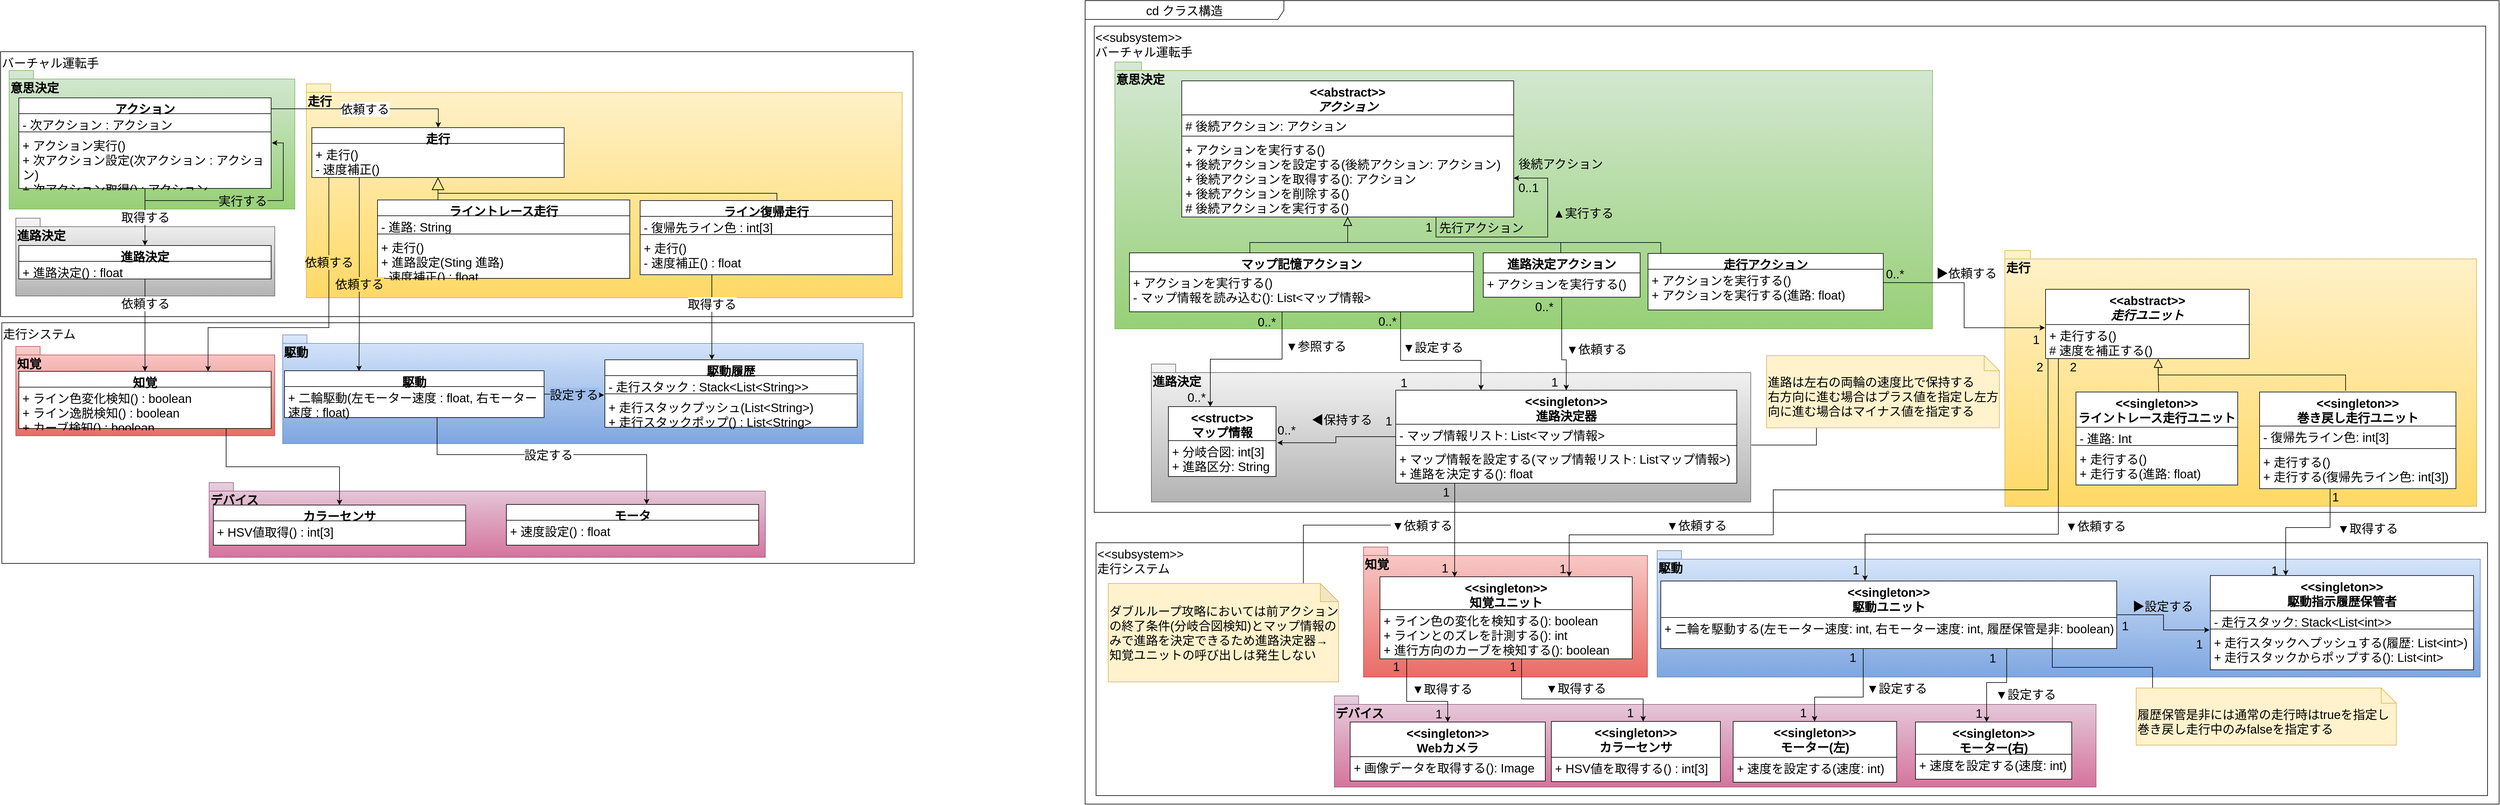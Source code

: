 <mxfile version="28.0.6">
  <diagram name="Page-1" id="2YBvvXClWsGukQMizWep">
    <mxGraphModel dx="3247" dy="1867" grid="0" gridSize="10" guides="0" tooltips="1" connect="1" arrows="1" fold="1" page="0" pageScale="1" pageWidth="850" pageHeight="1100" math="0" shadow="0">
      <root>
        <mxCell id="0" />
        <mxCell id="1" parent="0" />
        <mxCell id="1b065yBzFNO0v5T-ZDCq-104" value="&amp;lt;&amp;lt;subsystem&amp;gt;&amp;gt;&lt;div&gt;走行システム&lt;/div&gt;" style="rounded=0;whiteSpace=wrap;html=1;align=left;verticalAlign=top;fontSize=20;" parent="1" vertex="1">
          <mxGeometry x="1490" y="755" width="2289" height="416" as="geometry" />
        </mxCell>
        <mxCell id="ibjkqA4cxyDg36lGWNKA-29" value="走行システム" style="rounded=0;whiteSpace=wrap;html=1;align=left;verticalAlign=top;fontSize=20;" parent="1" vertex="1">
          <mxGeometry x="-310" y="393" width="1501" height="396" as="geometry" />
        </mxCell>
        <mxCell id="ibjkqA4cxyDg36lGWNKA-22" value="バーチャル運転手" style="rounded=0;whiteSpace=wrap;html=1;align=left;verticalAlign=top;fontSize=20;" parent="1" vertex="1">
          <mxGeometry x="-312" y="-53" width="1501" height="436" as="geometry" />
        </mxCell>
        <mxCell id="ibjkqA4cxyDg36lGWNKA-21" value="走行" style="shape=folder;fontStyle=1;spacingTop=10;tabWidth=40;tabHeight=14;tabPosition=left;html=1;whiteSpace=wrap;verticalAlign=top;align=left;fillColor=#fff2cc;strokeColor=#d6b656;gradientColor=#ffd966;fontSize=20;" parent="1" vertex="1">
          <mxGeometry x="191" width="980" height="352" as="geometry" />
        </mxCell>
        <mxCell id="ibjkqA4cxyDg36lGWNKA-1" value="意思決定" style="shape=folder;fontStyle=1;spacingTop=10;tabWidth=40;tabHeight=14;tabPosition=left;html=1;whiteSpace=wrap;verticalAlign=top;align=left;fillColor=#d5e8d4;strokeColor=#82b366;gradientColor=#97d077;fontSize=20;" parent="1" vertex="1">
          <mxGeometry x="-298" y="-22" width="470" height="228" as="geometry" />
        </mxCell>
        <mxCell id="CQUxQKA7E5KGg7P7w5pL-5" value="&lt;font&gt;依頼する&lt;/font&gt;" style="edgeStyle=orthogonalEdgeStyle;rounded=0;orthogonalLoop=1;jettySize=auto;html=1;entryX=0.5;entryY=0;entryDx=0;entryDy=0;fontSize=20;" parent="1" source="ibjkqA4cxyDg36lGWNKA-2" target="ibjkqA4cxyDg36lGWNKA-11" edge="1">
          <mxGeometry relative="1" as="geometry">
            <Array as="points">
              <mxPoint x="408" y="41" />
              <mxPoint x="408" y="64" />
            </Array>
          </mxGeometry>
        </mxCell>
        <mxCell id="ibjkqA4cxyDg36lGWNKA-2" value="アクション" style="swimlane;fontStyle=1;align=center;verticalAlign=top;childLayout=stackLayout;horizontal=1;startSize=26;horizontalStack=0;resizeParent=1;resizeParentMax=0;resizeLast=0;collapsible=1;marginBottom=0;whiteSpace=wrap;html=1;fillColor=default;swimlaneFillColor=default;fontSize=20;" parent="1" vertex="1">
          <mxGeometry x="-282" y="23" width="415" height="149" as="geometry" />
        </mxCell>
        <mxCell id="ibjkqA4cxyDg36lGWNKA-3" value="- 次アクション : アクション" style="text;strokeColor=none;fillColor=none;align=left;verticalAlign=top;spacingLeft=4;spacingRight=4;overflow=hidden;rotatable=0;points=[[0,0.5],[1,0.5]];portConstraint=eastwest;whiteSpace=wrap;html=1;fontSize=20;" parent="ibjkqA4cxyDg36lGWNKA-2" vertex="1">
          <mxGeometry y="26" width="415" height="26" as="geometry" />
        </mxCell>
        <mxCell id="ibjkqA4cxyDg36lGWNKA-4" value="" style="line;strokeWidth=1;fillColor=none;align=left;verticalAlign=middle;spacingTop=-1;spacingLeft=3;spacingRight=3;rotatable=0;labelPosition=right;points=[];portConstraint=eastwest;strokeColor=inherit;fontSize=20;" parent="ibjkqA4cxyDg36lGWNKA-2" vertex="1">
          <mxGeometry y="52" width="415" height="8" as="geometry" />
        </mxCell>
        <mxCell id="ibjkqA4cxyDg36lGWNKA-5" value="&lt;div&gt;&lt;span style=&quot;background-color: transparent; color: light-dark(rgb(0, 0, 0), rgb(255, 255, 255));&quot;&gt;+ アクション実行()&lt;/span&gt;&lt;/div&gt;+ 次アクション設定(次アクション : アクション)&lt;br&gt;+ 次アクション取得() : アクション&lt;div&gt;+ 次アクション削除()&lt;/div&gt;" style="text;strokeColor=none;fillColor=none;align=left;verticalAlign=top;spacingLeft=4;spacingRight=4;overflow=hidden;rotatable=0;points=[[0,0.5],[1,0.5]];portConstraint=eastwest;whiteSpace=wrap;html=1;fontSize=20;" parent="ibjkqA4cxyDg36lGWNKA-2" vertex="1">
          <mxGeometry y="60" width="415" height="89" as="geometry" />
        </mxCell>
        <mxCell id="CQUxQKA7E5KGg7P7w5pL-12" value="&lt;font&gt;実行する&lt;/font&gt;" style="edgeStyle=orthogonalEdgeStyle;rounded=0;orthogonalLoop=1;jettySize=auto;html=1;entryX=1.003;entryY=0.158;entryDx=0;entryDy=0;entryPerimeter=0;labelBackgroundColor=light-dark(#9ad17c, #ededed);fontSize=20;" parent="ibjkqA4cxyDg36lGWNKA-2" source="ibjkqA4cxyDg36lGWNKA-2" target="ibjkqA4cxyDg36lGWNKA-5" edge="1">
          <mxGeometry relative="1" as="geometry" />
        </mxCell>
        <mxCell id="OvwdprID20-BSvoEr4Rz-2" style="edgeStyle=orthogonalEdgeStyle;rounded=0;orthogonalLoop=1;jettySize=auto;html=1;endArrow=none;endFill=0;startArrow=block;startFill=0;startSize=18;fontSize=20;" parent="1" source="ibjkqA4cxyDg36lGWNKA-11" target="ibjkqA4cxyDg36lGWNKA-15" edge="1">
          <mxGeometry relative="1" as="geometry">
            <Array as="points">
              <mxPoint x="459" y="250" />
              <mxPoint x="459" y="250" />
            </Array>
          </mxGeometry>
        </mxCell>
        <mxCell id="OvwdprID20-BSvoEr4Rz-3" style="edgeStyle=orthogonalEdgeStyle;rounded=0;orthogonalLoop=1;jettySize=auto;html=1;endArrow=none;endFill=0;startArrow=block;startFill=0;startSize=18;fontSize=20;" parent="1" source="ibjkqA4cxyDg36lGWNKA-11" target="ibjkqA4cxyDg36lGWNKA-25" edge="1">
          <mxGeometry relative="1" as="geometry">
            <Array as="points">
              <mxPoint x="408" y="180" />
              <mxPoint x="965" y="180" />
            </Array>
          </mxGeometry>
        </mxCell>
        <mxCell id="ibjkqA4cxyDg36lGWNKA-11" value="走行" style="swimlane;fontStyle=1;align=center;verticalAlign=top;childLayout=stackLayout;horizontal=1;startSize=26;horizontalStack=0;resizeParent=1;resizeParentMax=0;resizeLast=0;collapsible=1;marginBottom=0;whiteSpace=wrap;html=1;fillColor=default;swimlaneFillColor=default;fontSize=20;" parent="1" vertex="1">
          <mxGeometry x="200" y="72" width="415" height="82" as="geometry" />
        </mxCell>
        <mxCell id="ibjkqA4cxyDg36lGWNKA-14" value="&lt;div&gt;&lt;span style=&quot;background-color: transparent; color: light-dark(rgb(0, 0, 0), rgb(255, 255, 255));&quot;&gt;+ 走行()&lt;/span&gt;&lt;/div&gt;&lt;div&gt;- 速度補正()&lt;/div&gt;" style="text;strokeColor=none;fillColor=none;align=left;verticalAlign=top;spacingLeft=4;spacingRight=4;overflow=hidden;rotatable=0;points=[[0,0.5],[1,0.5]];portConstraint=eastwest;whiteSpace=wrap;html=1;fontSize=20;" parent="ibjkqA4cxyDg36lGWNKA-11" vertex="1">
          <mxGeometry y="26" width="415" height="56" as="geometry" />
        </mxCell>
        <mxCell id="ibjkqA4cxyDg36lGWNKA-15" value="ライントレース走行" style="swimlane;fontStyle=1;align=center;verticalAlign=top;childLayout=stackLayout;horizontal=1;startSize=26;horizontalStack=0;resizeParent=1;resizeParentMax=0;resizeLast=0;collapsible=1;marginBottom=0;whiteSpace=wrap;html=1;fillColor=default;swimlaneFillColor=default;fontSize=20;" parent="1" vertex="1">
          <mxGeometry x="308" y="191" width="415" height="129" as="geometry" />
        </mxCell>
        <mxCell id="ibjkqA4cxyDg36lGWNKA-16" value="- 進路: String" style="text;strokeColor=none;fillColor=none;align=left;verticalAlign=top;spacingLeft=4;spacingRight=4;overflow=hidden;rotatable=0;points=[[0,0.5],[1,0.5]];portConstraint=eastwest;whiteSpace=wrap;html=1;fontSize=20;" parent="ibjkqA4cxyDg36lGWNKA-15" vertex="1">
          <mxGeometry y="26" width="415" height="26" as="geometry" />
        </mxCell>
        <mxCell id="ibjkqA4cxyDg36lGWNKA-17" value="" style="line;strokeWidth=1;fillColor=none;align=left;verticalAlign=middle;spacingTop=-1;spacingLeft=3;spacingRight=3;rotatable=0;labelPosition=right;points=[];portConstraint=eastwest;strokeColor=inherit;fontSize=20;" parent="ibjkqA4cxyDg36lGWNKA-15" vertex="1">
          <mxGeometry y="52" width="415" height="8" as="geometry" />
        </mxCell>
        <mxCell id="ibjkqA4cxyDg36lGWNKA-18" value="&lt;div&gt;&lt;span style=&quot;background-color: transparent; color: light-dark(rgb(0, 0, 0), rgb(255, 255, 255));&quot;&gt;+ 走行()&lt;/span&gt;&lt;/div&gt;&lt;div&gt;+ 進路設定(Sting 進路)&lt;/div&gt;&lt;div&gt;- 速度補正() : float&lt;/div&gt;" style="text;strokeColor=none;fillColor=none;align=left;verticalAlign=top;spacingLeft=4;spacingRight=4;overflow=hidden;rotatable=0;points=[[0,0.5],[1,0.5]];portConstraint=eastwest;whiteSpace=wrap;html=1;fontSize=20;" parent="ibjkqA4cxyDg36lGWNKA-15" vertex="1">
          <mxGeometry y="60" width="415" height="69" as="geometry" />
        </mxCell>
        <mxCell id="ibjkqA4cxyDg36lGWNKA-25" value="ライン復帰走行" style="swimlane;fontStyle=1;align=center;verticalAlign=top;childLayout=stackLayout;horizontal=1;startSize=26;horizontalStack=0;resizeParent=1;resizeParentMax=0;resizeLast=0;collapsible=1;marginBottom=0;whiteSpace=wrap;html=1;fillColor=default;swimlaneFillColor=default;fontSize=20;" parent="1" vertex="1">
          <mxGeometry x="740" y="192" width="415" height="122" as="geometry" />
        </mxCell>
        <mxCell id="ibjkqA4cxyDg36lGWNKA-26" value="- 復帰先ライン色 : int[3]" style="text;strokeColor=none;fillColor=none;align=left;verticalAlign=top;spacingLeft=4;spacingRight=4;overflow=hidden;rotatable=0;points=[[0,0.5],[1,0.5]];portConstraint=eastwest;whiteSpace=wrap;html=1;fontSize=20;" parent="ibjkqA4cxyDg36lGWNKA-25" vertex="1">
          <mxGeometry y="26" width="415" height="26" as="geometry" />
        </mxCell>
        <mxCell id="ibjkqA4cxyDg36lGWNKA-27" value="" style="line;strokeWidth=1;fillColor=none;align=left;verticalAlign=middle;spacingTop=-1;spacingLeft=3;spacingRight=3;rotatable=0;labelPosition=right;points=[];portConstraint=eastwest;strokeColor=inherit;fontSize=20;" parent="ibjkqA4cxyDg36lGWNKA-25" vertex="1">
          <mxGeometry y="52" width="415" height="8" as="geometry" />
        </mxCell>
        <mxCell id="ibjkqA4cxyDg36lGWNKA-28" value="&lt;div&gt;&lt;span style=&quot;background-color: transparent; color: light-dark(rgb(0, 0, 0), rgb(255, 255, 255));&quot;&gt;+ 走行()&lt;/span&gt;&lt;/div&gt;&lt;div&gt;- 速度補正() : float&lt;/div&gt;" style="text;strokeColor=none;fillColor=none;align=left;verticalAlign=top;spacingLeft=4;spacingRight=4;overflow=hidden;rotatable=0;points=[[0,0.5],[1,0.5]];portConstraint=eastwest;whiteSpace=wrap;html=1;fontSize=20;" parent="ibjkqA4cxyDg36lGWNKA-25" vertex="1">
          <mxGeometry y="60" width="415" height="62" as="geometry" />
        </mxCell>
        <mxCell id="ibjkqA4cxyDg36lGWNKA-30" value="デバイス" style="shape=folder;fontStyle=1;spacingTop=10;tabWidth=40;tabHeight=14;tabPosition=left;html=1;whiteSpace=wrap;verticalAlign=top;align=left;fillColor=#e6d0de;strokeColor=#996185;gradientColor=#d5739d;fontSize=20;" parent="1" vertex="1">
          <mxGeometry x="31" y="656" width="915" height="123" as="geometry" />
        </mxCell>
        <mxCell id="ibjkqA4cxyDg36lGWNKA-31" value="知覚" style="shape=folder;fontStyle=1;spacingTop=10;tabWidth=40;tabHeight=14;tabPosition=left;html=1;whiteSpace=wrap;verticalAlign=top;align=left;fillColor=#f8cecc;strokeColor=#b85450;gradientColor=#ea6b66;fontSize=20;" parent="1" vertex="1">
          <mxGeometry x="-287" y="432" width="426" height="147" as="geometry" />
        </mxCell>
        <mxCell id="ibjkqA4cxyDg36lGWNKA-32" value="駆動" style="shape=folder;fontStyle=1;spacingTop=10;tabWidth=40;tabHeight=14;tabPosition=left;html=1;whiteSpace=wrap;verticalAlign=top;align=left;fillColor=#dae8fc;strokeColor=#6c8ebf;gradientColor=#7ea6e0;labelBackgroundColor=none;fontSize=20;" parent="1" vertex="1">
          <mxGeometry x="152" y="413" width="955" height="179" as="geometry" />
        </mxCell>
        <mxCell id="52ZVr7teiJNrGb5mLyOS-1" style="edgeStyle=orthogonalEdgeStyle;rounded=0;orthogonalLoop=1;jettySize=auto;html=1;entryX=0.5;entryY=0;entryDx=0;entryDy=0;fontSize=20;" parent="1" source="ibjkqA4cxyDg36lGWNKA-33" target="ibjkqA4cxyDg36lGWNKA-49" edge="1">
          <mxGeometry relative="1" as="geometry">
            <Array as="points">
              <mxPoint x="59" y="630" />
              <mxPoint x="246" y="630" />
            </Array>
          </mxGeometry>
        </mxCell>
        <mxCell id="ibjkqA4cxyDg36lGWNKA-33" value="知覚" style="swimlane;fontStyle=1;align=center;verticalAlign=top;childLayout=stackLayout;horizontal=1;startSize=26;horizontalStack=0;resizeParent=1;resizeParentMax=0;resizeLast=0;collapsible=1;marginBottom=0;whiteSpace=wrap;html=1;fillColor=default;swimlaneFillColor=default;fontSize=20;" parent="1" vertex="1">
          <mxGeometry x="-282" y="473" width="415" height="94" as="geometry" />
        </mxCell>
        <mxCell id="ibjkqA4cxyDg36lGWNKA-36" value="&lt;div&gt;&lt;span style=&quot;background-color: transparent; color: light-dark(rgb(0, 0, 0), rgb(255, 255, 255));&quot;&gt;+ ライン色変化検知() : boolean&lt;/span&gt;&lt;/div&gt;&lt;div&gt;&lt;span style=&quot;background-color: transparent; color: light-dark(rgb(0, 0, 0), rgb(255, 255, 255));&quot;&gt;+ ライン逸脱検知() : boolean&lt;br&gt;+ カーブ検知() : boolean&lt;/span&gt;&lt;/div&gt;" style="text;strokeColor=none;fillColor=none;align=left;verticalAlign=top;spacingLeft=4;spacingRight=4;overflow=hidden;rotatable=0;points=[[0,0.5],[1,0.5]];portConstraint=eastwest;whiteSpace=wrap;html=1;fontSize=20;" parent="ibjkqA4cxyDg36lGWNKA-33" vertex="1">
          <mxGeometry y="26" width="415" height="68" as="geometry" />
        </mxCell>
        <mxCell id="ibjkqA4cxyDg36lGWNKA-37" value="駆動履歴" style="swimlane;fontStyle=1;align=center;verticalAlign=top;childLayout=stackLayout;horizontal=1;startSize=26;horizontalStack=0;resizeParent=1;resizeParentMax=0;resizeLast=0;collapsible=1;marginBottom=0;whiteSpace=wrap;html=1;fillColor=default;swimlaneFillColor=default;fontSize=20;" parent="1" vertex="1">
          <mxGeometry x="682" y="454" width="415" height="111" as="geometry" />
        </mxCell>
        <mxCell id="ibjkqA4cxyDg36lGWNKA-38" value="- 走行スタック : Stack&amp;lt;List&amp;lt;String&amp;gt;&amp;gt;" style="text;strokeColor=none;fillColor=none;align=left;verticalAlign=top;spacingLeft=4;spacingRight=4;overflow=hidden;rotatable=0;points=[[0,0.5],[1,0.5]];portConstraint=eastwest;whiteSpace=wrap;html=1;fontSize=20;" parent="ibjkqA4cxyDg36lGWNKA-37" vertex="1">
          <mxGeometry y="26" width="415" height="26" as="geometry" />
        </mxCell>
        <mxCell id="ibjkqA4cxyDg36lGWNKA-39" value="" style="line;strokeWidth=1;fillColor=none;align=left;verticalAlign=middle;spacingTop=-1;spacingLeft=3;spacingRight=3;rotatable=0;labelPosition=right;points=[];portConstraint=eastwest;strokeColor=inherit;fontSize=20;" parent="ibjkqA4cxyDg36lGWNKA-37" vertex="1">
          <mxGeometry y="52" width="415" height="8" as="geometry" />
        </mxCell>
        <mxCell id="ibjkqA4cxyDg36lGWNKA-40" value="&lt;div&gt;&lt;span style=&quot;background-color: transparent; color: light-dark(rgb(0, 0, 0), rgb(255, 255, 255));&quot;&gt;+ 走行スタックプッシュ(List&amp;lt;String&amp;gt;)&amp;nbsp;&lt;/span&gt;&lt;/div&gt;&lt;div&gt;+ 走行スタックポップ() : List&amp;lt;String&amp;gt;&lt;span style=&quot;background-color: transparent; color: light-dark(rgb(0, 0, 0), rgb(255, 255, 255));&quot;&gt;&lt;/span&gt;&lt;/div&gt;" style="text;strokeColor=none;fillColor=none;align=left;verticalAlign=top;spacingLeft=4;spacingRight=4;overflow=hidden;rotatable=0;points=[[0,0.5],[1,0.5]];portConstraint=eastwest;whiteSpace=wrap;html=1;fontSize=20;" parent="ibjkqA4cxyDg36lGWNKA-37" vertex="1">
          <mxGeometry y="60" width="415" height="51" as="geometry" />
        </mxCell>
        <mxCell id="52ZVr7teiJNrGb5mLyOS-5" value="設定する" style="edgeStyle=orthogonalEdgeStyle;rounded=0;orthogonalLoop=1;jettySize=auto;html=1;entryX=0.556;entryY=-0.003;entryDx=0;entryDy=0;entryPerimeter=0;fontSize=20;" parent="1" source="ibjkqA4cxyDg36lGWNKA-41" target="ibjkqA4cxyDg36lGWNKA-45" edge="1">
          <mxGeometry relative="1" as="geometry">
            <Array as="points">
              <mxPoint x="406" y="610" />
              <mxPoint x="751" y="610" />
            </Array>
          </mxGeometry>
        </mxCell>
        <mxCell id="ibjkqA4cxyDg36lGWNKA-41" value="駆動" style="swimlane;fontStyle=1;align=center;verticalAlign=top;childLayout=stackLayout;horizontal=1;startSize=26;horizontalStack=0;resizeParent=1;resizeParentMax=0;resizeLast=0;collapsible=1;marginBottom=0;whiteSpace=wrap;html=1;fillColor=default;swimlaneFillColor=default;fontSize=20;" parent="1" vertex="1">
          <mxGeometry x="155" y="472" width="427" height="77" as="geometry" />
        </mxCell>
        <mxCell id="ibjkqA4cxyDg36lGWNKA-44" value="&lt;div&gt;+ 二輪駆動(左モーター速度 : float, 右モーター速度 : float)&lt;/div&gt;" style="text;strokeColor=none;fillColor=none;align=left;verticalAlign=top;spacingLeft=4;spacingRight=4;overflow=hidden;rotatable=0;points=[[0,0.5],[1,0.5]];portConstraint=eastwest;whiteSpace=wrap;html=1;fontSize=20;" parent="ibjkqA4cxyDg36lGWNKA-41" vertex="1">
          <mxGeometry y="26" width="427" height="51" as="geometry" />
        </mxCell>
        <mxCell id="ibjkqA4cxyDg36lGWNKA-45" value="モータ" style="swimlane;fontStyle=1;align=center;verticalAlign=top;childLayout=stackLayout;horizontal=1;startSize=26;horizontalStack=0;resizeParent=1;resizeParentMax=0;resizeLast=0;collapsible=1;marginBottom=0;whiteSpace=wrap;html=1;fillColor=default;swimlaneFillColor=default;fontSize=20;" parent="1" vertex="1">
          <mxGeometry x="520" y="692" width="415" height="67" as="geometry" />
        </mxCell>
        <mxCell id="ibjkqA4cxyDg36lGWNKA-48" value="+ 速度設定() : float" style="text;strokeColor=none;fillColor=none;align=left;verticalAlign=top;spacingLeft=4;spacingRight=4;overflow=hidden;rotatable=0;points=[[0,0.5],[1,0.5]];portConstraint=eastwest;whiteSpace=wrap;html=1;fontSize=20;" parent="ibjkqA4cxyDg36lGWNKA-45" vertex="1">
          <mxGeometry y="26" width="415" height="41" as="geometry" />
        </mxCell>
        <mxCell id="ibjkqA4cxyDg36lGWNKA-49" value="カラーセンサ" style="swimlane;fontStyle=1;align=center;verticalAlign=top;childLayout=stackLayout;horizontal=1;startSize=26;horizontalStack=0;resizeParent=1;resizeParentMax=0;resizeLast=0;collapsible=1;marginBottom=0;whiteSpace=wrap;html=1;fillColor=default;swimlaneFillColor=default;fontSize=20;" parent="1" vertex="1">
          <mxGeometry x="38" y="693" width="415" height="66" as="geometry" />
        </mxCell>
        <mxCell id="ibjkqA4cxyDg36lGWNKA-52" value="&lt;div&gt;+ HSV値取得() : int[3]&lt;/div&gt;" style="text;strokeColor=none;fillColor=none;align=left;verticalAlign=top;spacingLeft=4;spacingRight=4;overflow=hidden;rotatable=0;points=[[0,0.5],[1,0.5]];portConstraint=eastwest;whiteSpace=wrap;html=1;fontSize=20;" parent="ibjkqA4cxyDg36lGWNKA-49" vertex="1">
          <mxGeometry y="26" width="415" height="40" as="geometry" />
        </mxCell>
        <mxCell id="D4v5Ya6ZRGO7g-UPb1fA-3" value="取得する" style="edgeStyle=orthogonalEdgeStyle;rounded=0;orthogonalLoop=1;jettySize=auto;html=1;fontSize=20;" parent="1" source="ibjkqA4cxyDg36lGWNKA-25" target="ibjkqA4cxyDg36lGWNKA-37" edge="1">
          <mxGeometry x="-0.321" relative="1" as="geometry">
            <Array as="points">
              <mxPoint x="858" y="403" />
              <mxPoint x="858" y="403" />
            </Array>
            <mxPoint as="offset" />
          </mxGeometry>
        </mxCell>
        <mxCell id="ibjkqA4cxyDg36lGWNKA-20" value="進路決定" style="shape=folder;fontStyle=1;spacingTop=10;tabWidth=40;tabHeight=14;tabPosition=left;html=1;whiteSpace=wrap;verticalAlign=top;align=left;fillColor=#f5f5f5;strokeColor=#666666;gradientColor=#b3b3b3;fontSize=20;" parent="1" vertex="1">
          <mxGeometry x="-287" y="221" width="426" height="128" as="geometry" />
        </mxCell>
        <mxCell id="ibjkqA4cxyDg36lGWNKA-6" value="進路決定" style="swimlane;fontStyle=1;align=center;verticalAlign=top;childLayout=stackLayout;horizontal=1;startSize=26;horizontalStack=0;resizeParent=1;resizeParentMax=0;resizeLast=0;collapsible=1;marginBottom=0;whiteSpace=wrap;html=1;fillColor=default;swimlaneFillColor=default;fontSize=20;" parent="1" vertex="1">
          <mxGeometry x="-282" y="266" width="415" height="55" as="geometry" />
        </mxCell>
        <mxCell id="ibjkqA4cxyDg36lGWNKA-9" value="&lt;div&gt;&lt;span style=&quot;background-color: transparent; color: light-dark(rgb(0, 0, 0), rgb(255, 255, 255));&quot;&gt;+ 進路決定() : float&lt;/span&gt;&lt;/div&gt;" style="text;strokeColor=none;fillColor=none;align=left;verticalAlign=top;spacingLeft=4;spacingRight=4;overflow=hidden;rotatable=0;points=[[0,0.5],[1,0.5]];portConstraint=eastwest;whiteSpace=wrap;html=1;fontSize=20;" parent="ibjkqA4cxyDg36lGWNKA-6" vertex="1">
          <mxGeometry y="26" width="415" height="29" as="geometry" />
        </mxCell>
        <mxCell id="CQUxQKA7E5KGg7P7w5pL-1" value="依頼する" style="edgeStyle=orthogonalEdgeStyle;rounded=0;orthogonalLoop=1;jettySize=auto;html=1;entryX=0.5;entryY=0;entryDx=0;entryDy=0;fontSize=20;" parent="1" source="ibjkqA4cxyDg36lGWNKA-6" target="ibjkqA4cxyDg36lGWNKA-33" edge="1">
          <mxGeometry x="-0.474" relative="1" as="geometry">
            <mxPoint as="offset" />
          </mxGeometry>
        </mxCell>
        <mxCell id="ibjkqA4cxyDg36lGWNKA-23" value="取得する" style="edgeStyle=orthogonalEdgeStyle;rounded=0;orthogonalLoop=1;jettySize=auto;html=1;entryX=0.5;entryY=0;entryDx=0;entryDy=0;fontSize=20;" parent="1" source="ibjkqA4cxyDg36lGWNKA-2" target="ibjkqA4cxyDg36lGWNKA-6" edge="1">
          <mxGeometry relative="1" as="geometry" />
        </mxCell>
        <mxCell id="CQUxQKA7E5KGg7P7w5pL-7" value="&lt;font&gt;設定する&lt;/font&gt;" style="edgeStyle=orthogonalEdgeStyle;rounded=0;orthogonalLoop=1;jettySize=auto;html=1;entryX=-0.003;entryY=-0.039;entryDx=0;entryDy=0;entryPerimeter=0;labelBackgroundColor=light-dark(#9dbce9, #ededed);fontSize=20;" parent="1" source="ibjkqA4cxyDg36lGWNKA-41" target="ibjkqA4cxyDg36lGWNKA-40" edge="1">
          <mxGeometry x="0.011" y="-1" relative="1" as="geometry">
            <mxPoint as="offset" />
          </mxGeometry>
        </mxCell>
        <mxCell id="p4Xm828Cq3MKyAkLtr-H-2" value="依頼する" style="edgeStyle=orthogonalEdgeStyle;rounded=0;orthogonalLoop=1;jettySize=auto;html=1;entryX=0.287;entryY=0.008;entryDx=0;entryDy=0;entryPerimeter=0;fontSize=20;labelBackgroundColor=light-dark(#ffda6b, #ededed);" parent="1" source="ibjkqA4cxyDg36lGWNKA-14" target="ibjkqA4cxyDg36lGWNKA-41" edge="1">
          <mxGeometry x="0.086" relative="1" as="geometry">
            <Array as="points">
              <mxPoint x="278" y="403" />
              <mxPoint x="278" y="403" />
            </Array>
            <mxPoint y="1" as="offset" />
          </mxGeometry>
        </mxCell>
        <mxCell id="p4Xm828Cq3MKyAkLtr-H-3" value="依頼する" style="edgeStyle=orthogonalEdgeStyle;rounded=0;orthogonalLoop=1;jettySize=auto;html=1;entryX=0.75;entryY=0;entryDx=0;entryDy=0;fontSize=20;fillColor=#fff2cc;strokeColor=#000000;labelBackgroundColor=light-dark(#ffdd78, #ededed);textShadow=0;" parent="1" source="ibjkqA4cxyDg36lGWNKA-11" target="ibjkqA4cxyDg36lGWNKA-33" edge="1">
          <mxGeometry x="-0.463" relative="1" as="geometry">
            <Array as="points">
              <mxPoint x="228" y="401" />
              <mxPoint x="29" y="401" />
            </Array>
            <mxPoint as="offset" />
          </mxGeometry>
        </mxCell>
        <mxCell id="1b065yBzFNO0v5T-ZDCq-1" value="&lt;div&gt;&amp;lt;&amp;lt;subsystem&amp;gt;&amp;gt;&lt;/div&gt;バーチャル運転手" style="rounded=0;whiteSpace=wrap;html=1;align=left;verticalAlign=top;fontSize=20;" parent="1" vertex="1">
          <mxGeometry x="1487" y="-95" width="2289" height="800" as="geometry" />
        </mxCell>
        <mxCell id="1b065yBzFNO0v5T-ZDCq-2" value="意思決定" style="shape=folder;fontStyle=1;spacingTop=10;tabWidth=40;tabHeight=14;tabPosition=left;html=1;whiteSpace=wrap;verticalAlign=top;align=left;fillColor=#d5e8d4;strokeColor=#82b366;gradientColor=#97d077;fontSize=20;" parent="1" vertex="1">
          <mxGeometry x="1521" y="-36" width="1345" height="439" as="geometry" />
        </mxCell>
        <mxCell id="1b065yBzFNO0v5T-ZDCq-56" style="edgeStyle=orthogonalEdgeStyle;rounded=0;orthogonalLoop=1;jettySize=auto;html=1;endArrow=none;endFill=0;startSize=12;startArrow=block;startFill=0;fontSize=20;exitX=0.5;exitY=1;exitDx=0;exitDy=0;" parent="1" source="1b065yBzFNO0v5T-ZDCq-3" target="1b065yBzFNO0v5T-ZDCq-28" edge="1">
          <mxGeometry relative="1" as="geometry">
            <Array as="points">
              <mxPoint x="1904" y="261" />
              <mxPoint x="1743" y="261" />
            </Array>
          </mxGeometry>
        </mxCell>
        <mxCell id="1b065yBzFNO0v5T-ZDCq-57" style="edgeStyle=orthogonalEdgeStyle;rounded=0;orthogonalLoop=1;jettySize=auto;html=1;entryX=0.5;entryY=0;entryDx=0;entryDy=0;endArrow=none;endFill=0;startArrow=block;startFill=0;startSize=12;fontSize=20;exitX=0.5;exitY=1;exitDx=0;exitDy=0;" parent="1" source="1b065yBzFNO0v5T-ZDCq-3" edge="1">
          <mxGeometry relative="1" as="geometry">
            <Array as="points">
              <mxPoint x="1904" y="261" />
              <mxPoint x="2255" y="261" />
            </Array>
            <mxPoint x="1904.454" y="219.387" as="sourcePoint" />
            <mxPoint x="2254.5" y="278" as="targetPoint" />
          </mxGeometry>
        </mxCell>
        <mxCell id="1b065yBzFNO0v5T-ZDCq-58" style="edgeStyle=orthogonalEdgeStyle;rounded=0;orthogonalLoop=1;jettySize=auto;html=1;endArrow=none;endFill=0;startArrow=block;startFill=0;startSize=12;exitX=0.5;exitY=0.998;exitDx=0;exitDy=0;exitPerimeter=0;fontSize=20;" parent="1" source="1b065yBzFNO0v5T-ZDCq-6" target="1b065yBzFNO0v5T-ZDCq-42" edge="1">
          <mxGeometry relative="1" as="geometry">
            <Array as="points">
              <mxPoint x="1904" y="261" />
              <mxPoint x="2419" y="261" />
            </Array>
          </mxGeometry>
        </mxCell>
        <mxCell id="1b065yBzFNO0v5T-ZDCq-3" value="&lt;div&gt;&amp;lt;&amp;lt;abstract&amp;gt;&amp;gt;&lt;/div&gt;&lt;i&gt;アクション&lt;/i&gt;" style="swimlane;fontStyle=1;align=center;verticalAlign=top;childLayout=stackLayout;horizontal=1;startSize=56;horizontalStack=0;resizeParent=1;resizeParentMax=0;resizeLast=0;collapsible=1;marginBottom=0;whiteSpace=wrap;html=1;fillColor=default;swimlaneFillColor=default;fontSize=20;" parent="1" vertex="1">
          <mxGeometry x="1631" y="-5" width="546" height="224" as="geometry" />
        </mxCell>
        <mxCell id="1b065yBzFNO0v5T-ZDCq-4" value="&lt;div&gt;# 後続アクション: アクション&lt;/div&gt;" style="text;strokeColor=none;fillColor=none;align=left;verticalAlign=top;spacingLeft=4;spacingRight=4;overflow=hidden;rotatable=0;points=[[0,0.5],[1,0.5]];portConstraint=eastwest;whiteSpace=wrap;html=1;fontSize=20;" parent="1b065yBzFNO0v5T-ZDCq-3" vertex="1">
          <mxGeometry y="56" width="546" height="31" as="geometry" />
        </mxCell>
        <mxCell id="1b065yBzFNO0v5T-ZDCq-5" value="" style="line;strokeWidth=1;fillColor=none;align=left;verticalAlign=middle;spacingTop=-1;spacingLeft=3;spacingRight=3;rotatable=0;labelPosition=right;points=[];portConstraint=eastwest;strokeColor=inherit;fontSize=20;" parent="1b065yBzFNO0v5T-ZDCq-3" vertex="1">
          <mxGeometry y="87" width="546" height="8" as="geometry" />
        </mxCell>
        <mxCell id="1b065yBzFNO0v5T-ZDCq-6" value="&lt;div&gt;&lt;span style=&quot;background-color: transparent; color: light-dark(rgb(0, 0, 0), rgb(255, 255, 255));&quot;&gt;+ アクションを実行する()&lt;/span&gt;&lt;/div&gt;+ 後続アクションを設定する(後続アクション: アクション)&lt;br&gt;+ 後続アクションを取得する(): アクション&lt;div&gt;+ 後続アクションを削除する()&lt;/div&gt;&lt;div&gt;&lt;span style=&quot;background-color: transparent; color: light-dark(rgb(0, 0, 0), rgb(255, 255, 255));&quot;&gt;# 後続アクションを実行する()&lt;/span&gt;&lt;/div&gt;" style="text;strokeColor=none;fillColor=none;align=left;verticalAlign=top;spacingLeft=4;spacingRight=4;overflow=hidden;rotatable=0;points=[[0,0.5],[1,0.5]];portConstraint=eastwest;whiteSpace=wrap;html=1;fontSize=20;" parent="1b065yBzFNO0v5T-ZDCq-3" vertex="1">
          <mxGeometry y="95" width="546" height="129" as="geometry" />
        </mxCell>
        <mxCell id="1b065yBzFNO0v5T-ZDCq-18" style="edgeStyle=orthogonalEdgeStyle;rounded=0;orthogonalLoop=1;jettySize=auto;html=1;exitX=0.766;exitY=1.005;exitDx=0;exitDy=0;exitPerimeter=0;fontSize=20;entryX=1;entryY=0.5;entryDx=0;entryDy=0;" parent="1b065yBzFNO0v5T-ZDCq-3" source="1b065yBzFNO0v5T-ZDCq-6" target="1b065yBzFNO0v5T-ZDCq-6" edge="1">
          <mxGeometry relative="1" as="geometry">
            <mxPoint x="341.0" y="241.0" as="sourcePoint" />
            <mxPoint x="509" y="145" as="targetPoint" />
            <Array as="points">
              <mxPoint x="418" y="257" />
              <mxPoint x="602" y="257" />
              <mxPoint x="602" y="160" />
              <mxPoint x="546" y="160" />
            </Array>
          </mxGeometry>
        </mxCell>
        <mxCell id="1b065yBzFNO0v5T-ZDCq-10" value="1" style="text;html=1;align=center;verticalAlign=middle;whiteSpace=wrap;rounded=0;fontSize=20;" parent="1" vertex="1">
          <mxGeometry x="2027" y="220" width="21" height="30" as="geometry" />
        </mxCell>
        <mxCell id="1b065yBzFNO0v5T-ZDCq-11" value="0..1" style="text;html=1;align=center;verticalAlign=middle;whiteSpace=wrap;rounded=0;fontSize=20;" parent="1" vertex="1">
          <mxGeometry x="2191" y="155" width="21" height="30" as="geometry" />
        </mxCell>
        <mxCell id="1b065yBzFNO0v5T-ZDCq-12" value="▲実行する" style="text;html=1;align=center;verticalAlign=middle;whiteSpace=wrap;rounded=0;fontSize=20;" parent="1" vertex="1">
          <mxGeometry x="2232" y="197" width="119" height="30" as="geometry" />
        </mxCell>
        <mxCell id="1b065yBzFNO0v5T-ZDCq-14" value="先行アクション" style="text;html=1;align=center;verticalAlign=middle;whiteSpace=wrap;rounded=0;fontSize=20;" parent="1" vertex="1">
          <mxGeometry x="2049" y="221" width="150" height="30" as="geometry" />
        </mxCell>
        <mxCell id="1b065yBzFNO0v5T-ZDCq-21" value="後続アクション" style="text;html=1;align=center;verticalAlign=middle;whiteSpace=wrap;rounded=0;fontSize=20;" parent="1" vertex="1">
          <mxGeometry x="2179" y="116" width="151" height="30" as="geometry" />
        </mxCell>
        <mxCell id="1b065yBzFNO0v5T-ZDCq-28" value="マップ記憶アクション" style="swimlane;fontStyle=1;align=center;verticalAlign=top;childLayout=stackLayout;horizontal=1;startSize=31;horizontalStack=0;resizeParent=1;resizeParentMax=0;resizeLast=0;collapsible=1;marginBottom=0;whiteSpace=wrap;html=1;fillColor=default;swimlaneFillColor=default;fontSize=20;" parent="1" vertex="1">
          <mxGeometry x="1545" y="278" width="566" height="97" as="geometry" />
        </mxCell>
        <mxCell id="1b065yBzFNO0v5T-ZDCq-31" value="&lt;div&gt;&lt;span style=&quot;background-color: transparent; color: light-dark(rgb(0, 0, 0), rgb(255, 255, 255));&quot;&gt;+ アクションを実行する()&lt;/span&gt;&lt;/div&gt;&lt;div&gt;- マップ情報を読み込む(): List&amp;lt;マップ情報&amp;gt;&lt;/div&gt;" style="text;strokeColor=none;fillColor=none;align=left;verticalAlign=top;spacingLeft=4;spacingRight=4;overflow=hidden;rotatable=0;points=[[0,0.5],[1,0.5]];portConstraint=eastwest;whiteSpace=wrap;html=1;fontSize=20;" parent="1b065yBzFNO0v5T-ZDCq-28" vertex="1">
          <mxGeometry y="31" width="566" height="66" as="geometry" />
        </mxCell>
        <mxCell id="1b065yBzFNO0v5T-ZDCq-34" value="進路決定アクション" style="swimlane;fontStyle=1;align=center;verticalAlign=top;childLayout=stackLayout;horizontal=1;startSize=33;horizontalStack=0;resizeParent=1;resizeParentMax=0;resizeLast=0;collapsible=1;marginBottom=0;whiteSpace=wrap;html=1;fillColor=default;swimlaneFillColor=default;fontSize=20;" parent="1" vertex="1">
          <mxGeometry x="2127" y="278" width="258" height="73" as="geometry" />
        </mxCell>
        <mxCell id="1b065yBzFNO0v5T-ZDCq-37" value="&lt;div&gt;&lt;span style=&quot;background-color: transparent; color: light-dark(rgb(0, 0, 0), rgb(255, 255, 255));&quot;&gt;+ アクションを実行する()&lt;/span&gt;&lt;/div&gt;" style="text;strokeColor=none;fillColor=none;align=left;verticalAlign=top;spacingLeft=4;spacingRight=4;overflow=hidden;rotatable=0;points=[[0,0.5],[1,0.5]];portConstraint=eastwest;whiteSpace=wrap;html=1;fontSize=20;" parent="1b065yBzFNO0v5T-ZDCq-34" vertex="1">
          <mxGeometry y="33" width="258" height="40" as="geometry" />
        </mxCell>
        <mxCell id="1b065yBzFNO0v5T-ZDCq-42" value="走行アクション" style="swimlane;fontStyle=1;align=center;verticalAlign=top;childLayout=stackLayout;horizontal=1;startSize=26;horizontalStack=0;resizeParent=1;resizeParentMax=0;resizeLast=0;collapsible=1;marginBottom=0;whiteSpace=wrap;html=1;fillColor=default;swimlaneFillColor=default;fontSize=20;" parent="1" vertex="1">
          <mxGeometry x="2398" y="279" width="387" height="93" as="geometry" />
        </mxCell>
        <mxCell id="1b065yBzFNO0v5T-ZDCq-45" value="&lt;div&gt;&lt;span style=&quot;background-color: transparent; color: light-dark(rgb(0, 0, 0), rgb(255, 255, 255));&quot;&gt;+ アクションを実行する()&lt;/span&gt;&lt;/div&gt;&lt;div&gt;+ アクションを実行する(進路: float)&lt;/div&gt;" style="text;strokeColor=none;fillColor=none;align=left;verticalAlign=top;spacingLeft=4;spacingRight=4;overflow=hidden;rotatable=0;points=[[0,0.5],[1,0.5]];portConstraint=eastwest;whiteSpace=wrap;html=1;fontSize=20;" parent="1b065yBzFNO0v5T-ZDCq-42" vertex="1">
          <mxGeometry y="26" width="387" height="67" as="geometry" />
        </mxCell>
        <mxCell id="1b065yBzFNO0v5T-ZDCq-48" value="進路決定" style="shape=folder;fontStyle=1;spacingTop=10;tabWidth=40;tabHeight=14;tabPosition=left;html=1;whiteSpace=wrap;verticalAlign=top;align=left;fillColor=#f5f5f5;strokeColor=#666666;gradientColor=#b3b3b3;fontSize=20;" parent="1" vertex="1">
          <mxGeometry x="1581" y="461" width="986" height="227" as="geometry" />
        </mxCell>
        <mxCell id="1b065yBzFNO0v5T-ZDCq-49" value="走行" style="shape=folder;fontStyle=1;spacingTop=10;tabWidth=40;tabHeight=14;tabPosition=left;html=1;whiteSpace=wrap;verticalAlign=top;align=left;fillColor=#fff2cc;strokeColor=#d6b656;gradientColor=#ffd966;fontSize=20;" parent="1" vertex="1">
          <mxGeometry x="2985" y="274" width="776" height="421" as="geometry" />
        </mxCell>
        <mxCell id="1b065yBzFNO0v5T-ZDCq-59" style="edgeStyle=orthogonalEdgeStyle;rounded=0;orthogonalLoop=1;jettySize=auto;html=1;entryX=0.25;entryY=0;entryDx=0;entryDy=0;fontSize=20;" parent="1" target="1b065yBzFNO0v5T-ZDCq-52" edge="1">
          <mxGeometry relative="1" as="geometry">
            <Array as="points">
              <mxPoint x="1991" y="455" />
              <mxPoint x="2123" y="455" />
            </Array>
            <mxPoint x="1991" y="375" as="sourcePoint" />
            <mxPoint x="2017" y="498" as="targetPoint" />
          </mxGeometry>
        </mxCell>
        <mxCell id="1b065yBzFNO0v5T-ZDCq-63" value="▼設定する" style="text;html=1;align=center;verticalAlign=middle;whiteSpace=wrap;rounded=0;fontSize=20;" parent="1" vertex="1">
          <mxGeometry x="1988" y="418" width="113" height="30" as="geometry" />
        </mxCell>
        <mxCell id="1b065yBzFNO0v5T-ZDCq-64" value="1" style="text;html=1;align=center;verticalAlign=middle;whiteSpace=wrap;rounded=0;fontSize=20;" parent="1" vertex="1">
          <mxGeometry x="2234" y="475" width="21" height="30" as="geometry" />
        </mxCell>
        <mxCell id="1b065yBzFNO0v5T-ZDCq-65" value="1" style="text;html=1;align=center;verticalAlign=middle;whiteSpace=wrap;rounded=0;fontSize=20;" parent="1" vertex="1">
          <mxGeometry x="1986" y="476" width="21" height="30" as="geometry" />
        </mxCell>
        <mxCell id="1b065yBzFNO0v5T-ZDCq-66" value="0..*" style="text;html=1;align=center;verticalAlign=middle;whiteSpace=wrap;rounded=0;fontSize=20;" parent="1" vertex="1">
          <mxGeometry x="2217" y="351" width="21" height="30" as="geometry" />
        </mxCell>
        <mxCell id="1b065yBzFNO0v5T-ZDCq-67" value="▼依頼する" style="text;html=1;align=center;verticalAlign=middle;whiteSpace=wrap;rounded=0;fontSize=20;" parent="1" vertex="1">
          <mxGeometry x="2255" y="421" width="117" height="30" as="geometry" />
        </mxCell>
        <mxCell id="1b065yBzFNO0v5T-ZDCq-68" value="0..*" style="text;html=1;align=center;verticalAlign=middle;whiteSpace=wrap;rounded=0;fontSize=20;" parent="1" vertex="1">
          <mxGeometry x="1959" y="375" width="21" height="30" as="geometry" />
        </mxCell>
        <mxCell id="1b065yBzFNO0v5T-ZDCq-100" style="edgeStyle=orthogonalEdgeStyle;rounded=0;orthogonalLoop=1;jettySize=auto;html=1;entryX=0.5;entryY=0;entryDx=0;entryDy=0;endArrow=none;endFill=0;startArrow=block;startFill=0;startSize=12;fontSize=20;exitX=0.544;exitY=1.01;exitDx=0;exitDy=0;exitPerimeter=0;" parent="1" edge="1">
          <mxGeometry relative="1" as="geometry">
            <mxPoint x="3237.24" y="452.56" as="sourcePoint" />
            <Array as="points">
              <mxPoint x="3237" y="474" />
              <mxPoint x="3238" y="474" />
            </Array>
            <mxPoint x="3238.0" y="507" as="targetPoint" />
          </mxGeometry>
        </mxCell>
        <mxCell id="1b065yBzFNO0v5T-ZDCq-101" style="edgeStyle=orthogonalEdgeStyle;rounded=0;orthogonalLoop=1;jettySize=auto;html=1;entryX=0.5;entryY=0;entryDx=0;entryDy=0;endArrow=none;endFill=0;startArrow=block;startFill=0;startSize=12;fontSize=20;exitX=0.553;exitY=1.024;exitDx=0;exitDy=0;exitPerimeter=0;" parent="1" edge="1">
          <mxGeometry relative="1" as="geometry">
            <mxPoint x="3237.255" y="452.344" as="sourcePoint" />
            <Array as="points">
              <mxPoint x="3237" y="479" />
              <mxPoint x="3546" y="479" />
            </Array>
            <mxPoint x="3545.5" y="505" as="targetPoint" />
          </mxGeometry>
        </mxCell>
        <mxCell id="1b065yBzFNO0v5T-ZDCq-78" value="&lt;div&gt;&amp;lt;&amp;lt;abstract&amp;gt;&amp;gt;&lt;/div&gt;&lt;i&gt;走行ユニット&lt;/i&gt;" style="swimlane;fontStyle=1;align=center;verticalAlign=top;childLayout=stackLayout;horizontal=1;startSize=58;horizontalStack=0;resizeParent=1;resizeParentMax=0;resizeLast=0;collapsible=1;marginBottom=0;whiteSpace=wrap;html=1;fillColor=default;swimlaneFillColor=default;fontSize=20;" parent="1" vertex="1">
          <mxGeometry x="3052" y="338" width="335" height="114" as="geometry" />
        </mxCell>
        <mxCell id="1b065yBzFNO0v5T-ZDCq-79" value="&lt;div&gt;&lt;span style=&quot;background-color: transparent; color: light-dark(rgb(0, 0, 0), rgb(255, 255, 255));&quot;&gt;+ 走行する()&lt;/span&gt;&lt;/div&gt;&lt;div&gt;# 速度を補正する()&lt;/div&gt;" style="text;strokeColor=none;fillColor=none;align=left;verticalAlign=top;spacingLeft=4;spacingRight=4;overflow=hidden;rotatable=0;points=[[0,0.5],[1,0.5]];portConstraint=eastwest;whiteSpace=wrap;html=1;fontSize=20;" parent="1b065yBzFNO0v5T-ZDCq-78" vertex="1">
          <mxGeometry y="58" width="335" height="56" as="geometry" />
        </mxCell>
        <mxCell id="1b065yBzFNO0v5T-ZDCq-81" value="&lt;div&gt;&amp;lt;&amp;lt;singleton&amp;gt;&amp;gt;&lt;/div&gt;ライントレース走行ユニット" style="swimlane;fontStyle=1;align=center;verticalAlign=top;childLayout=stackLayout;horizontal=1;startSize=58;horizontalStack=0;resizeParent=1;resizeParentMax=0;resizeLast=0;collapsible=1;marginBottom=0;whiteSpace=wrap;html=1;fillColor=default;swimlaneFillColor=default;fontSize=20;" parent="1" vertex="1">
          <mxGeometry x="3102" y="507" width="266" height="153" as="geometry" />
        </mxCell>
        <mxCell id="1b065yBzFNO0v5T-ZDCq-82" value="- 進路: Int" style="text;strokeColor=none;fillColor=none;align=left;verticalAlign=top;spacingLeft=4;spacingRight=4;overflow=hidden;rotatable=0;points=[[0,0.5],[1,0.5]];portConstraint=eastwest;whiteSpace=wrap;html=1;fontSize=20;" parent="1b065yBzFNO0v5T-ZDCq-81" vertex="1">
          <mxGeometry y="58" width="266" height="26" as="geometry" />
        </mxCell>
        <mxCell id="1b065yBzFNO0v5T-ZDCq-83" value="" style="line;strokeWidth=1;fillColor=none;align=left;verticalAlign=middle;spacingTop=-1;spacingLeft=3;spacingRight=3;rotatable=0;labelPosition=right;points=[];portConstraint=eastwest;strokeColor=inherit;fontSize=20;" parent="1b065yBzFNO0v5T-ZDCq-81" vertex="1">
          <mxGeometry y="84" width="266" height="8" as="geometry" />
        </mxCell>
        <mxCell id="1b065yBzFNO0v5T-ZDCq-84" value="&lt;div&gt;&lt;span style=&quot;background-color: transparent; color: light-dark(rgb(0, 0, 0), rgb(255, 255, 255));&quot;&gt;+ 走行する()&lt;/span&gt;&lt;/div&gt;&lt;div&gt;+ 走行する(進路: float)&lt;/div&gt;" style="text;strokeColor=none;fillColor=none;align=left;verticalAlign=top;spacingLeft=4;spacingRight=4;overflow=hidden;rotatable=0;points=[[0,0.5],[1,0.5]];portConstraint=eastwest;whiteSpace=wrap;html=1;fontSize=20;" parent="1b065yBzFNO0v5T-ZDCq-81" vertex="1">
          <mxGeometry y="92" width="266" height="61" as="geometry" />
        </mxCell>
        <mxCell id="1b065yBzFNO0v5T-ZDCq-90" style="edgeStyle=orthogonalEdgeStyle;rounded=0;orthogonalLoop=1;jettySize=auto;html=1;entryX=-0.003;entryY=0.094;entryDx=0;entryDy=0;entryPerimeter=0;fontSize=20;" parent="1" target="1b065yBzFNO0v5T-ZDCq-79" edge="1">
          <mxGeometry relative="1" as="geometry">
            <mxPoint x="3036.995" y="397.736" as="targetPoint" />
            <Array as="points">
              <mxPoint x="2918" y="327" />
              <mxPoint x="2918" y="401" />
            </Array>
            <mxPoint x="2785" y="327.059" as="sourcePoint" />
          </mxGeometry>
        </mxCell>
        <mxCell id="1b065yBzFNO0v5T-ZDCq-91" value="▶依頼する" style="text;html=1;align=center;verticalAlign=middle;whiteSpace=wrap;rounded=0;fontSize=20;" parent="1" vertex="1">
          <mxGeometry x="2867" y="296" width="110" height="30" as="geometry" />
        </mxCell>
        <mxCell id="1b065yBzFNO0v5T-ZDCq-94" value="0..*" style="text;html=1;align=center;verticalAlign=middle;whiteSpace=wrap;rounded=0;fontSize=20;" parent="1" vertex="1">
          <mxGeometry x="2794" y="297" width="21" height="30" as="geometry" />
        </mxCell>
        <mxCell id="1b065yBzFNO0v5T-ZDCq-95" value="1" style="text;html=1;align=center;verticalAlign=middle;whiteSpace=wrap;rounded=0;fontSize=20;" parent="1" vertex="1">
          <mxGeometry x="3026" y="405" width="21" height="30" as="geometry" />
        </mxCell>
        <mxCell id="1b065yBzFNO0v5T-ZDCq-105" value="デバイス" style="shape=folder;fontStyle=1;spacingTop=10;tabWidth=40;tabHeight=14;tabPosition=left;html=1;whiteSpace=wrap;verticalAlign=top;align=left;fillColor=#e6d0de;strokeColor=#996185;gradientColor=#d5739d;fontSize=20;" parent="1" vertex="1">
          <mxGeometry x="1882" y="1007" width="1253" height="150" as="geometry" />
        </mxCell>
        <mxCell id="1b065yBzFNO0v5T-ZDCq-106" value="&amp;lt;&amp;lt;singleton&amp;gt;&amp;gt;&lt;div&gt;モーター(左)&lt;/div&gt;" style="swimlane;fontStyle=1;align=center;verticalAlign=top;childLayout=stackLayout;horizontal=1;startSize=59;horizontalStack=0;resizeParent=1;resizeParentMax=0;resizeLast=0;collapsible=1;marginBottom=0;whiteSpace=wrap;html=1;fillColor=default;swimlaneFillColor=default;fontSize=20;" parent="1" vertex="1">
          <mxGeometry x="2538" y="1049" width="269" height="100" as="geometry" />
        </mxCell>
        <mxCell id="1b065yBzFNO0v5T-ZDCq-107" value="+ 速度を設定する(速度: int)" style="text;strokeColor=none;fillColor=none;align=left;verticalAlign=top;spacingLeft=4;spacingRight=4;overflow=hidden;rotatable=0;points=[[0,0.5],[1,0.5]];portConstraint=eastwest;whiteSpace=wrap;html=1;fontSize=20;" parent="1b065yBzFNO0v5T-ZDCq-106" vertex="1">
          <mxGeometry y="59" width="269" height="41" as="geometry" />
        </mxCell>
        <mxCell id="1b065yBzFNO0v5T-ZDCq-108" value="&amp;lt;&amp;lt;singleton&amp;gt;&amp;gt;&lt;div&gt;カラーセンサ&lt;/div&gt;" style="swimlane;fontStyle=1;align=center;verticalAlign=top;childLayout=stackLayout;horizontal=1;startSize=59;horizontalStack=0;resizeParent=1;resizeParentMax=0;resizeLast=0;collapsible=1;marginBottom=0;whiteSpace=wrap;html=1;fillColor=default;swimlaneFillColor=default;fontSize=20;" parent="1" vertex="1">
          <mxGeometry x="2239" y="1049" width="278" height="99" as="geometry" />
        </mxCell>
        <mxCell id="1b065yBzFNO0v5T-ZDCq-109" value="&lt;div&gt;+ HSV値を取得する() : int[3]&lt;/div&gt;" style="text;strokeColor=none;fillColor=none;align=left;verticalAlign=top;spacingLeft=4;spacingRight=4;overflow=hidden;rotatable=0;points=[[0,0.5],[1,0.5]];portConstraint=eastwest;whiteSpace=wrap;html=1;fontSize=20;" parent="1b065yBzFNO0v5T-ZDCq-108" vertex="1">
          <mxGeometry y="59" width="278" height="40" as="geometry" />
        </mxCell>
        <mxCell id="1b065yBzFNO0v5T-ZDCq-112" value="&amp;lt;&amp;lt;singleton&amp;gt;&amp;gt;&lt;div&gt;モーター(右)&lt;/div&gt;" style="swimlane;fontStyle=1;align=center;verticalAlign=top;childLayout=stackLayout;horizontal=1;startSize=53;horizontalStack=0;resizeParent=1;resizeParentMax=0;resizeLast=0;collapsible=1;marginBottom=0;whiteSpace=wrap;html=1;fillColor=default;swimlaneFillColor=default;fontSize=20;" parent="1" vertex="1">
          <mxGeometry x="2838" y="1050" width="257" height="94" as="geometry" />
        </mxCell>
        <mxCell id="1b065yBzFNO0v5T-ZDCq-113" value="+ 速度を設定する(速度: int)" style="text;strokeColor=none;fillColor=none;align=left;verticalAlign=top;spacingLeft=4;spacingRight=4;overflow=hidden;rotatable=0;points=[[0,0.5],[1,0.5]];portConstraint=eastwest;whiteSpace=wrap;html=1;fontSize=20;" parent="1b065yBzFNO0v5T-ZDCq-112" vertex="1">
          <mxGeometry y="53" width="257" height="41" as="geometry" />
        </mxCell>
        <mxCell id="1b065yBzFNO0v5T-ZDCq-114" value="駆動" style="shape=folder;fontStyle=1;spacingTop=10;tabWidth=40;tabHeight=14;tabPosition=left;html=1;whiteSpace=wrap;verticalAlign=top;align=left;fillColor=#dae8fc;strokeColor=#6c8ebf;gradientColor=#7ea6e0;labelBackgroundColor=none;fontSize=20;" parent="1" vertex="1">
          <mxGeometry x="2413" y="768" width="1354" height="208" as="geometry" />
        </mxCell>
        <mxCell id="1b065yBzFNO0v5T-ZDCq-115" value="&lt;div&gt;&amp;lt;&amp;lt;singleton&amp;gt;&amp;gt;&lt;/div&gt;駆動指示履歴保管者" style="swimlane;fontStyle=1;align=center;verticalAlign=top;childLayout=stackLayout;horizontal=1;startSize=58;horizontalStack=0;resizeParent=1;resizeParentMax=0;resizeLast=0;collapsible=1;marginBottom=0;whiteSpace=wrap;html=1;fillColor=default;swimlaneFillColor=default;fontSize=20;" parent="1" vertex="1">
          <mxGeometry x="3323" y="809" width="433" height="155" as="geometry" />
        </mxCell>
        <mxCell id="1b065yBzFNO0v5T-ZDCq-116" value="- 走行スタック: Stack&amp;lt;List&amp;lt;int&amp;gt;&amp;gt;" style="text;strokeColor=none;fillColor=none;align=left;verticalAlign=top;spacingLeft=4;spacingRight=4;overflow=hidden;rotatable=0;points=[[0,0.5],[1,0.5]];portConstraint=eastwest;whiteSpace=wrap;html=1;fontSize=20;" parent="1b065yBzFNO0v5T-ZDCq-115" vertex="1">
          <mxGeometry y="58" width="433" height="26" as="geometry" />
        </mxCell>
        <mxCell id="1b065yBzFNO0v5T-ZDCq-117" value="" style="line;strokeWidth=1;fillColor=none;align=left;verticalAlign=middle;spacingTop=-1;spacingLeft=3;spacingRight=3;rotatable=0;labelPosition=right;points=[];portConstraint=eastwest;strokeColor=inherit;fontSize=20;" parent="1b065yBzFNO0v5T-ZDCq-115" vertex="1">
          <mxGeometry y="84" width="433" height="8" as="geometry" />
        </mxCell>
        <mxCell id="1b065yBzFNO0v5T-ZDCq-118" value="&lt;div&gt;&lt;span style=&quot;background-color: transparent; color: light-dark(rgb(0, 0, 0), rgb(255, 255, 255));&quot;&gt;+ 走行スタックへプッシュする(履歴: List&amp;lt;int&amp;gt;)&amp;nbsp;&lt;/span&gt;&lt;/div&gt;&lt;div&gt;+ 走行スタックからポップする(): List&amp;lt;int&amp;gt;&lt;/div&gt;" style="text;strokeColor=none;fillColor=none;align=left;verticalAlign=top;spacingLeft=4;spacingRight=4;overflow=hidden;rotatable=0;points=[[0,0.5],[1,0.5]];portConstraint=eastwest;whiteSpace=wrap;html=1;fontSize=20;" parent="1b065yBzFNO0v5T-ZDCq-115" vertex="1">
          <mxGeometry y="92" width="433" height="63" as="geometry" />
        </mxCell>
        <mxCell id="9RIhtGLbtL-xkWa6UYYt-1" style="edgeStyle=orthogonalEdgeStyle;rounded=0;orthogonalLoop=1;jettySize=auto;html=1;entryX=1;entryY=1;entryDx=0;entryDy=0;fontSize=20;" parent="1" source="1b065yBzFNO0v5T-ZDCq-119" target="9RIhtGLbtL-xkWa6UYYt-18" edge="1">
          <mxGeometry relative="1" as="geometry">
            <mxPoint x="2940.5" y="1043" as="targetPoint" />
            <Array as="points">
              <mxPoint x="2752" y="1009" />
              <mxPoint x="2672" y="1009" />
            </Array>
          </mxGeometry>
        </mxCell>
        <mxCell id="9RIhtGLbtL-xkWa6UYYt-2" style="edgeStyle=orthogonalEdgeStyle;rounded=0;orthogonalLoop=1;jettySize=auto;html=1;entryX=0;entryY=1;entryDx=0;entryDy=0;fontSize=20;" parent="1" source="1b065yBzFNO0v5T-ZDCq-119" edge="1">
          <mxGeometry relative="1" as="geometry">
            <Array as="points">
              <mxPoint x="2988" y="985" />
              <mxPoint x="2955" y="985" />
            </Array>
            <mxPoint x="2955" y="1050" as="targetPoint" />
          </mxGeometry>
        </mxCell>
        <mxCell id="1b065yBzFNO0v5T-ZDCq-119" value="&lt;div&gt;&lt;span style=&quot;background-color: transparent; color: light-dark(rgb(0, 0, 0), rgb(255, 255, 255));&quot;&gt;&amp;lt;&amp;lt;singleton&amp;gt;&amp;gt;&lt;/span&gt;&lt;/div&gt;&lt;div&gt;&lt;span style=&quot;background-color: transparent; color: light-dark(rgb(0, 0, 0), rgb(255, 255, 255));&quot;&gt;駆動ユニット&lt;/span&gt;&lt;/div&gt;" style="swimlane;fontStyle=1;align=center;verticalAlign=top;childLayout=stackLayout;horizontal=1;startSize=60;horizontalStack=0;resizeParent=1;resizeParentMax=0;resizeLast=0;collapsible=1;marginBottom=0;whiteSpace=wrap;html=1;fillColor=default;swimlaneFillColor=default;fontSize=20;" parent="1" vertex="1">
          <mxGeometry x="2419" y="818" width="750" height="111" as="geometry" />
        </mxCell>
        <mxCell id="1b065yBzFNO0v5T-ZDCq-120" value="&lt;div&gt;+ 二輪を駆動する(左モーター速度: int, 右モーター速度:&lt;span style=&quot;background-color: transparent; color: light-dark(rgb(0, 0, 0), rgb(255, 255, 255));&quot;&gt;&amp;nbsp;int, 履歴保管是非: boolean)&lt;/span&gt;&lt;/div&gt;" style="text;strokeColor=none;fillColor=none;align=left;verticalAlign=top;spacingLeft=4;spacingRight=4;overflow=hidden;rotatable=0;points=[[0,0.5],[1,0.5]];portConstraint=eastwest;whiteSpace=wrap;html=1;fontSize=20;" parent="1b065yBzFNO0v5T-ZDCq-119" vertex="1">
          <mxGeometry y="60" width="750" height="51" as="geometry" />
        </mxCell>
        <mxCell id="1b065yBzFNO0v5T-ZDCq-121" value="" style="edgeStyle=orthogonalEdgeStyle;rounded=0;orthogonalLoop=1;jettySize=auto;html=1;entryX=-0.003;entryY=-0.039;entryDx=0;entryDy=0;entryPerimeter=0;labelBackgroundColor=light-dark(#9dbce9, #ededed);fontSize=20;" parent="1" source="1b065yBzFNO0v5T-ZDCq-119" target="1b065yBzFNO0v5T-ZDCq-118" edge="1">
          <mxGeometry x="0.011" y="-1" relative="1" as="geometry">
            <mxPoint as="offset" />
          </mxGeometry>
        </mxCell>
        <mxCell id="1b065yBzFNO0v5T-ZDCq-123" style="edgeStyle=orthogonalEdgeStyle;rounded=0;orthogonalLoop=1;jettySize=auto;html=1;entryX=0.448;entryY=-0.004;entryDx=0;entryDy=0;fontSize=20;entryPerimeter=0;" parent="1" source="1b065yBzFNO0v5T-ZDCq-78" target="1b065yBzFNO0v5T-ZDCq-119" edge="1">
          <mxGeometry relative="1" as="geometry">
            <Array as="points">
              <mxPoint x="3073" y="741" />
              <mxPoint x="2755" y="741" />
            </Array>
          </mxGeometry>
        </mxCell>
        <mxCell id="1b065yBzFNO0v5T-ZDCq-124" value="▼依頼する" style="text;html=1;align=center;verticalAlign=middle;whiteSpace=wrap;rounded=0;fontSize=20;" parent="1" vertex="1">
          <mxGeometry x="3079" y="712" width="111" height="30" as="geometry" />
        </mxCell>
        <mxCell id="1b065yBzFNO0v5T-ZDCq-127" value="▼取得する" style="text;html=1;align=center;verticalAlign=middle;whiteSpace=wrap;rounded=0;fontSize=20;" parent="1" vertex="1">
          <mxGeometry x="3525" y="716" width="114" height="30" as="geometry" />
        </mxCell>
        <mxCell id="1b065yBzFNO0v5T-ZDCq-128" value="▶設定する" style="text;html=1;align=center;verticalAlign=middle;whiteSpace=wrap;rounded=0;fontSize=20;" parent="1" vertex="1">
          <mxGeometry x="3189" y="844" width="112" height="30" as="geometry" />
        </mxCell>
        <mxCell id="1b065yBzFNO0v5T-ZDCq-130" style="edgeStyle=orthogonalEdgeStyle;rounded=0;orthogonalLoop=1;jettySize=auto;html=1;fontSize=20;" parent="1" source="1b065yBzFNO0v5T-ZDCq-85" target="1b065yBzFNO0v5T-ZDCq-115" edge="1">
          <mxGeometry relative="1" as="geometry">
            <Array as="points">
              <mxPoint x="3520" y="730" />
              <mxPoint x="3447" y="730" />
            </Array>
          </mxGeometry>
        </mxCell>
        <mxCell id="1b065yBzFNO0v5T-ZDCq-85" value="&lt;div&gt;&amp;lt;&amp;lt;singleton&amp;gt;&amp;gt;&lt;/div&gt;巻き戻し走行ユニット" style="swimlane;fontStyle=1;align=center;verticalAlign=top;childLayout=stackLayout;horizontal=1;startSize=56;horizontalStack=0;resizeParent=1;resizeParentMax=0;resizeLast=0;collapsible=1;marginBottom=0;whiteSpace=wrap;html=1;fillColor=default;swimlaneFillColor=default;fontSize=20;" parent="1" vertex="1">
          <mxGeometry x="3404" y="507" width="323" height="159" as="geometry" />
        </mxCell>
        <mxCell id="1b065yBzFNO0v5T-ZDCq-86" value="- 復帰先ライン色: int[3]" style="text;strokeColor=none;fillColor=none;align=left;verticalAlign=top;spacingLeft=4;spacingRight=4;overflow=hidden;rotatable=0;points=[[0,0.5],[1,0.5]];portConstraint=eastwest;whiteSpace=wrap;html=1;fontSize=20;" parent="1b065yBzFNO0v5T-ZDCq-85" vertex="1">
          <mxGeometry y="56" width="323" height="33" as="geometry" />
        </mxCell>
        <mxCell id="1b065yBzFNO0v5T-ZDCq-87" value="" style="line;strokeWidth=1;fillColor=none;align=left;verticalAlign=middle;spacingTop=-1;spacingLeft=3;spacingRight=3;rotatable=0;labelPosition=right;points=[];portConstraint=eastwest;strokeColor=inherit;fontSize=20;" parent="1b065yBzFNO0v5T-ZDCq-85" vertex="1">
          <mxGeometry y="89" width="323" height="8" as="geometry" />
        </mxCell>
        <mxCell id="1b065yBzFNO0v5T-ZDCq-88" value="&lt;span style=&quot;background-color: transparent; color: light-dark(rgb(0, 0, 0), rgb(255, 255, 255));&quot;&gt;+ 走行する()&lt;br&gt;&lt;/span&gt;&lt;div&gt;+ 走行する(&lt;span style=&quot;background-color: transparent; color: light-dark(rgb(0, 0, 0), rgb(255, 255, 255));&quot;&gt;復帰先ライン色: int[3]&lt;/span&gt;&lt;span style=&quot;background-color: transparent; color: light-dark(rgb(0, 0, 0), rgb(255, 255, 255));&quot;&gt;)&lt;/span&gt;&lt;/div&gt;" style="text;strokeColor=none;fillColor=none;align=left;verticalAlign=top;spacingLeft=4;spacingRight=4;overflow=hidden;rotatable=0;points=[[0,0.5],[1,0.5]];portConstraint=eastwest;whiteSpace=wrap;html=1;fontSize=20;" parent="1b065yBzFNO0v5T-ZDCq-85" vertex="1">
          <mxGeometry y="97" width="323" height="62" as="geometry" />
        </mxCell>
        <mxCell id="1b065yBzFNO0v5T-ZDCq-133" value="1" style="text;html=1;align=center;verticalAlign=middle;whiteSpace=wrap;rounded=0;fontSize=20;" parent="1" vertex="1">
          <mxGeometry x="3159" y="876" width="48" height="30" as="geometry" />
        </mxCell>
        <mxCell id="1b065yBzFNO0v5T-ZDCq-134" value="1" style="text;html=1;align=center;verticalAlign=middle;whiteSpace=wrap;rounded=0;fontSize=20;" parent="1" vertex="1">
          <mxGeometry x="3281" y="906" width="48" height="30" as="geometry" />
        </mxCell>
        <mxCell id="1b065yBzFNO0v5T-ZDCq-137" value="2" style="text;html=1;align=center;verticalAlign=middle;whiteSpace=wrap;rounded=0;fontSize=20;" parent="1" vertex="1">
          <mxGeometry x="3087" y="450" width="21" height="30" as="geometry" />
        </mxCell>
        <mxCell id="1b065yBzFNO0v5T-ZDCq-139" value="1" style="text;html=1;align=center;verticalAlign=middle;whiteSpace=wrap;rounded=0;fontSize=20;" parent="1" vertex="1">
          <mxGeometry x="3505" y="664" width="48" height="30" as="geometry" />
        </mxCell>
        <mxCell id="1b065yBzFNO0v5T-ZDCq-141" value="1" style="text;html=1;align=center;verticalAlign=middle;whiteSpace=wrap;rounded=0;fontSize=20;" parent="1" vertex="1">
          <mxGeometry x="3405" y="785" width="48" height="30" as="geometry" />
        </mxCell>
        <mxCell id="1b065yBzFNO0v5T-ZDCq-143" value="1" style="text;html=1;align=center;verticalAlign=middle;whiteSpace=wrap;rounded=0;fontSize=20;" parent="1" vertex="1">
          <mxGeometry x="2716" y="784" width="48" height="30" as="geometry" />
        </mxCell>
        <mxCell id="1b065yBzFNO0v5T-ZDCq-146" value="知覚" style="shape=folder;fontStyle=1;spacingTop=10;tabWidth=40;tabHeight=14;tabPosition=left;html=1;whiteSpace=wrap;verticalAlign=top;align=left;fillColor=#f8cecc;strokeColor=#b85450;gradientColor=#ea6b66;fontSize=20;" parent="1" vertex="1">
          <mxGeometry x="1930" y="762" width="467" height="214" as="geometry" />
        </mxCell>
        <mxCell id="9RIhtGLbtL-xkWa6UYYt-3" style="edgeStyle=orthogonalEdgeStyle;rounded=0;orthogonalLoop=1;jettySize=auto;html=1;entryX=0.5;entryY=0;entryDx=0;entryDy=0;fontSize=20;" parent="1" source="1b065yBzFNO0v5T-ZDCq-147" target="1b065yBzFNO0v5T-ZDCq-174" edge="1">
          <mxGeometry relative="1" as="geometry">
            <Array as="points">
              <mxPoint x="2001" y="1016" />
              <mxPoint x="2068" y="1016" />
            </Array>
          </mxGeometry>
        </mxCell>
        <mxCell id="9RIhtGLbtL-xkWa6UYYt-4" style="edgeStyle=orthogonalEdgeStyle;rounded=0;orthogonalLoop=1;jettySize=auto;html=1;fontSize=20;" parent="1" source="1b065yBzFNO0v5T-ZDCq-147" target="1b065yBzFNO0v5T-ZDCq-108" edge="1">
          <mxGeometry relative="1" as="geometry">
            <Array as="points">
              <mxPoint x="2190" y="1012" />
              <mxPoint x="2390" y="1012" />
            </Array>
          </mxGeometry>
        </mxCell>
        <mxCell id="1b065yBzFNO0v5T-ZDCq-147" value="&lt;div&gt;&amp;lt;&amp;lt;singleton&amp;gt;&amp;gt;&lt;/div&gt;知覚ユニット" style="swimlane;fontStyle=1;align=center;verticalAlign=top;childLayout=stackLayout;horizontal=1;startSize=54;horizontalStack=0;resizeParent=1;resizeParentMax=0;resizeLast=0;collapsible=1;marginBottom=0;whiteSpace=wrap;html=1;fillColor=default;swimlaneFillColor=default;fontSize=20;" parent="1" vertex="1">
          <mxGeometry x="1957" y="811" width="415" height="135" as="geometry" />
        </mxCell>
        <mxCell id="1b065yBzFNO0v5T-ZDCq-148" value="&lt;div&gt;&lt;span style=&quot;background-color: transparent; color: light-dark(rgb(0, 0, 0), rgb(255, 255, 255));&quot;&gt;+ ライン色の変化を検知する(): boolean&lt;/span&gt;&lt;/div&gt;&lt;div&gt;&lt;span style=&quot;background-color: transparent; color: light-dark(rgb(0, 0, 0), rgb(255, 255, 255));&quot;&gt;+ ラインとのズレを計測する(): int&lt;br&gt;+ 進行方向のカーブを検知する(): boolean&lt;/span&gt;&lt;/div&gt;" style="text;strokeColor=none;fillColor=none;align=left;verticalAlign=top;spacingLeft=4;spacingRight=4;overflow=hidden;rotatable=0;points=[[0,0.5],[1,0.5]];portConstraint=eastwest;whiteSpace=wrap;html=1;fontSize=20;" parent="1b065yBzFNO0v5T-ZDCq-147" vertex="1">
          <mxGeometry y="54" width="415" height="81" as="geometry" />
        </mxCell>
        <mxCell id="1b065yBzFNO0v5T-ZDCq-149" style="edgeStyle=orthogonalEdgeStyle;rounded=0;orthogonalLoop=1;jettySize=auto;html=1;entryX=0.75;entryY=0;entryDx=0;entryDy=0;fontSize=20;" parent="1" source="1b065yBzFNO0v5T-ZDCq-78" target="1b065yBzFNO0v5T-ZDCq-147" edge="1">
          <mxGeometry relative="1" as="geometry">
            <Array as="points">
              <mxPoint x="3056" y="668" />
              <mxPoint x="2604" y="668" />
              <mxPoint x="2604" y="742" />
              <mxPoint x="2268" y="742" />
            </Array>
          </mxGeometry>
        </mxCell>
        <mxCell id="1b065yBzFNO0v5T-ZDCq-151" value="cd クラス構造" style="shape=umlFrame;whiteSpace=wrap;html=1;pointerEvents=0;fontSize=20;width=327;height=31;" parent="1" vertex="1">
          <mxGeometry x="1472" y="-137" width="2326" height="1322" as="geometry" />
        </mxCell>
        <mxCell id="1b065yBzFNO0v5T-ZDCq-52" value="&lt;div&gt;&amp;lt;&amp;lt;singleton&amp;gt;&amp;gt;&lt;/div&gt;進路決定器" style="swimlane;fontStyle=1;align=center;verticalAlign=top;childLayout=stackLayout;horizontal=1;startSize=56;horizontalStack=0;resizeParent=1;resizeParentMax=0;resizeLast=0;collapsible=1;marginBottom=0;whiteSpace=wrap;html=1;fillColor=default;swimlaneFillColor=default;fontSize=20;" parent="1" vertex="1">
          <mxGeometry x="1983" y="504" width="561" height="153" as="geometry" />
        </mxCell>
        <mxCell id="1b065yBzFNO0v5T-ZDCq-53" value="- マップ情報リスト: List&amp;lt;マップ情報&amp;gt;" style="text;strokeColor=none;fillColor=none;align=left;verticalAlign=top;spacingLeft=4;spacingRight=4;overflow=hidden;rotatable=0;points=[[0,0.5],[1,0.5]];portConstraint=eastwest;whiteSpace=wrap;html=1;fontSize=20;" parent="1b065yBzFNO0v5T-ZDCq-52" vertex="1">
          <mxGeometry y="56" width="561" height="31" as="geometry" />
        </mxCell>
        <mxCell id="1b065yBzFNO0v5T-ZDCq-54" value="" style="line;strokeWidth=1;fillColor=none;align=left;verticalAlign=middle;spacingTop=-1;spacingLeft=3;spacingRight=3;rotatable=0;labelPosition=right;points=[];portConstraint=eastwest;strokeColor=inherit;fontSize=20;" parent="1b065yBzFNO0v5T-ZDCq-52" vertex="1">
          <mxGeometry y="87" width="561" height="8" as="geometry" />
        </mxCell>
        <mxCell id="1b065yBzFNO0v5T-ZDCq-55" value="+ マップ情報を設定する(マップ情報リスト: Listマップ情報&amp;gt;)&lt;div&gt;+ 進路を決定する(): float&lt;/div&gt;" style="text;strokeColor=none;fillColor=none;align=left;verticalAlign=top;spacingLeft=4;spacingRight=4;overflow=hidden;rotatable=0;points=[[0,0.5],[1,0.5]];portConstraint=eastwest;whiteSpace=wrap;html=1;fontSize=20;" parent="1b065yBzFNO0v5T-ZDCq-52" vertex="1">
          <mxGeometry y="95" width="561" height="58" as="geometry" />
        </mxCell>
        <mxCell id="1b065yBzFNO0v5T-ZDCq-159" style="edgeStyle=orthogonalEdgeStyle;rounded=0;orthogonalLoop=1;jettySize=auto;html=1;entryX=0.5;entryY=0;entryDx=0;entryDy=0;fontSize=20;" parent="1" source="1b065yBzFNO0v5T-ZDCq-34" target="1b065yBzFNO0v5T-ZDCq-52" edge="1">
          <mxGeometry relative="1" as="geometry">
            <Array as="points">
              <mxPoint x="2256" y="454" />
              <mxPoint x="2264" y="454" />
            </Array>
          </mxGeometry>
        </mxCell>
        <mxCell id="1b065yBzFNO0v5T-ZDCq-160" value="▼依頼する" style="text;html=1;align=center;verticalAlign=middle;whiteSpace=wrap;rounded=0;fontSize=20;" parent="1" vertex="1">
          <mxGeometry x="2427" y="711" width="102" height="30" as="geometry" />
        </mxCell>
        <mxCell id="1b065yBzFNO0v5T-ZDCq-161" value="2" style="text;html=1;align=center;verticalAlign=middle;whiteSpace=wrap;rounded=0;fontSize=20;" parent="1" vertex="1">
          <mxGeometry x="3035" y="447" width="15" height="35" as="geometry" />
        </mxCell>
        <mxCell id="1b065yBzFNO0v5T-ZDCq-165" value="1" style="text;html=1;align=center;verticalAlign=middle;whiteSpace=wrap;rounded=0;fontSize=20;" parent="1" vertex="1">
          <mxGeometry x="2234" y="782" width="48" height="30" as="geometry" />
        </mxCell>
        <mxCell id="1b065yBzFNO0v5T-ZDCq-166" style="edgeStyle=orthogonalEdgeStyle;rounded=0;orthogonalLoop=1;jettySize=auto;html=1;entryX=0.296;entryY=0.002;entryDx=0;entryDy=0;fontSize=20;entryPerimeter=0;" parent="1" source="1b065yBzFNO0v5T-ZDCq-52" target="1b065yBzFNO0v5T-ZDCq-147" edge="1">
          <mxGeometry relative="1" as="geometry">
            <Array as="points">
              <mxPoint x="2080" y="700" />
              <mxPoint x="2080" y="700" />
            </Array>
          </mxGeometry>
        </mxCell>
        <mxCell id="1b065yBzFNO0v5T-ZDCq-168" value="1" style="text;html=1;align=center;verticalAlign=middle;whiteSpace=wrap;rounded=0;fontSize=20;" parent="1" vertex="1">
          <mxGeometry x="2040" y="781" width="48" height="30" as="geometry" />
        </mxCell>
        <mxCell id="1b065yBzFNO0v5T-ZDCq-174" value="&lt;div&gt;&amp;lt;&amp;lt;singleton&amp;gt;&amp;gt;&lt;/div&gt;Webカメラ" style="swimlane;fontStyle=1;align=center;verticalAlign=top;childLayout=stackLayout;horizontal=1;startSize=57;horizontalStack=0;resizeParent=1;resizeParentMax=0;resizeLast=0;collapsible=1;marginBottom=0;whiteSpace=wrap;html=1;fillColor=default;swimlaneFillColor=default;fontSize=20;" parent="1" vertex="1">
          <mxGeometry x="1908" y="1050" width="321" height="97" as="geometry" />
        </mxCell>
        <mxCell id="1b065yBzFNO0v5T-ZDCq-175" value="&lt;div&gt;+ 画像データを取得する(): Image&lt;/div&gt;" style="text;strokeColor=none;fillColor=none;align=left;verticalAlign=top;spacingLeft=4;spacingRight=4;overflow=hidden;rotatable=0;points=[[0,0.5],[1,0.5]];portConstraint=eastwest;whiteSpace=wrap;html=1;fontSize=20;" parent="1b065yBzFNO0v5T-ZDCq-174" vertex="1">
          <mxGeometry y="57" width="321" height="40" as="geometry" />
        </mxCell>
        <mxCell id="9RIhtGLbtL-xkWa6UYYt-5" value="▼設定する" style="text;html=1;align=center;verticalAlign=middle;whiteSpace=wrap;rounded=0;fontSize=20;" parent="1" vertex="1">
          <mxGeometry x="2750" y="979" width="115" height="30" as="geometry" />
        </mxCell>
        <mxCell id="9RIhtGLbtL-xkWa6UYYt-6" value="▼設定する" style="text;html=1;align=center;verticalAlign=middle;whiteSpace=wrap;rounded=0;fontSize=20;" parent="1" vertex="1">
          <mxGeometry x="2960" y="989" width="119" height="30" as="geometry" />
        </mxCell>
        <mxCell id="9RIhtGLbtL-xkWa6UYYt-7" value="1" style="text;html=1;align=center;verticalAlign=middle;whiteSpace=wrap;rounded=0;fontSize=20;" parent="1" vertex="1">
          <mxGeometry x="2711" y="928" width="48" height="30" as="geometry" />
        </mxCell>
        <mxCell id="9RIhtGLbtL-xkWa6UYYt-8" value="1" style="text;html=1;align=center;verticalAlign=middle;whiteSpace=wrap;rounded=0;fontSize=20;" parent="1" vertex="1">
          <mxGeometry x="2941" y="929" width="48" height="30" as="geometry" />
        </mxCell>
        <mxCell id="9RIhtGLbtL-xkWa6UYYt-9" value="1" style="text;html=1;align=center;verticalAlign=middle;whiteSpace=wrap;rounded=0;fontSize=20;" parent="1" vertex="1">
          <mxGeometry x="2355" y="1019" width="28" height="30" as="geometry" />
        </mxCell>
        <mxCell id="9RIhtGLbtL-xkWa6UYYt-10" value="1" style="text;html=1;align=center;verticalAlign=middle;whiteSpace=wrap;rounded=0;fontSize=20;" parent="1" vertex="1">
          <mxGeometry x="2929" y="1020" width="27" height="30" as="geometry" />
        </mxCell>
        <mxCell id="9RIhtGLbtL-xkWa6UYYt-15" value="1" style="text;html=1;align=center;verticalAlign=middle;whiteSpace=wrap;rounded=0;fontSize=20;" parent="1" vertex="1">
          <mxGeometry x="2152" y="943" width="48" height="30" as="geometry" />
        </mxCell>
        <mxCell id="9RIhtGLbtL-xkWa6UYYt-16" value="1" style="text;html=1;align=center;verticalAlign=middle;whiteSpace=wrap;rounded=0;fontSize=20;" parent="1" vertex="1">
          <mxGeometry x="1960" y="943" width="48" height="30" as="geometry" />
        </mxCell>
        <mxCell id="9RIhtGLbtL-xkWa6UYYt-17" value="1" style="text;html=1;align=center;verticalAlign=middle;whiteSpace=wrap;rounded=0;fontSize=20;" parent="1" vertex="1">
          <mxGeometry x="2030" y="1021" width="48" height="30" as="geometry" />
        </mxCell>
        <mxCell id="9RIhtGLbtL-xkWa6UYYt-18" value="1" style="text;html=1;align=center;verticalAlign=middle;whiteSpace=wrap;rounded=0;fontSize=20;" parent="1" vertex="1">
          <mxGeometry x="2635" y="1019" width="37" height="30" as="geometry" />
        </mxCell>
        <mxCell id="9RIhtGLbtL-xkWa6UYYt-19" value="▼取得する" style="text;html=1;align=center;verticalAlign=middle;whiteSpace=wrap;rounded=0;fontSize=20;" parent="1" vertex="1">
          <mxGeometry x="2225" y="979" width="109" height="30" as="geometry" />
        </mxCell>
        <mxCell id="9RIhtGLbtL-xkWa6UYYt-20" value="▼取得する" style="text;html=1;align=center;verticalAlign=middle;whiteSpace=wrap;rounded=0;fontSize=20;" parent="1" vertex="1">
          <mxGeometry x="2006" y="980" width="107" height="30" as="geometry" />
        </mxCell>
        <mxCell id="9RIhtGLbtL-xkWa6UYYt-26" value="▼依頼する" style="text;html=1;align=center;verticalAlign=middle;whiteSpace=wrap;rounded=0;fontSize=20;" parent="1" vertex="1">
          <mxGeometry x="1975" y="711" width="103" height="30" as="geometry" />
        </mxCell>
        <mxCell id="U3MGq9opKDqhW1hPz_pp-5" style="edgeStyle=orthogonalEdgeStyle;rounded=0;orthogonalLoop=1;jettySize=auto;html=1;entryX=0;entryY=0.5;entryDx=0;entryDy=0;endArrow=none;endFill=0;" parent="1" source="9RIhtGLbtL-xkWa6UYYt-29" target="9RIhtGLbtL-xkWa6UYYt-26" edge="1">
          <mxGeometry relative="1" as="geometry">
            <Array as="points">
              <mxPoint x="1831" y="726" />
            </Array>
          </mxGeometry>
        </mxCell>
        <mxCell id="9RIhtGLbtL-xkWa6UYYt-29" value="ダブルループ攻略においては前アクションの終了条件(分岐合図検知)とマップ情報のみで進路を決定できるため進路決定器→知覚ユニットの呼び出しは発生しない" style="shape=note;whiteSpace=wrap;html=1;backgroundOutline=1;darkOpacity=0.05;fontSize=20;fillColor=#fff2cc;strokeColor=#d6b656;align=left;" parent="1" vertex="1">
          <mxGeometry x="1510" y="822" width="379" height="162" as="geometry" />
        </mxCell>
        <mxCell id="9RIhtGLbtL-xkWa6UYYt-31" value="&lt;div&gt;&amp;lt;&amp;lt;struct&amp;gt;&amp;gt;&lt;/div&gt;マップ情報" style="swimlane;fontStyle=1;align=center;verticalAlign=top;childLayout=stackLayout;horizontal=1;startSize=56;horizontalStack=0;resizeParent=1;resizeParentMax=0;resizeLast=0;collapsible=1;marginBottom=0;whiteSpace=wrap;html=1;fillColor=default;swimlaneFillColor=default;fontSize=20;" parent="1" vertex="1">
          <mxGeometry x="1609" y="531" width="177" height="115" as="geometry" />
        </mxCell>
        <mxCell id="9RIhtGLbtL-xkWa6UYYt-32" value="+&amp;nbsp;&lt;span style=&quot;background-color: transparent; color: light-dark(rgb(0, 0, 0), rgb(255, 255, 255));&quot;&gt;分岐合図: int[3]&lt;/span&gt;&lt;div&gt;+ 進路区分: String&lt;/div&gt;" style="text;strokeColor=none;fillColor=none;align=left;verticalAlign=top;spacingLeft=4;spacingRight=4;overflow=hidden;rotatable=0;points=[[0,0.5],[1,0.5]];portConstraint=eastwest;whiteSpace=wrap;html=1;fontSize=20;" parent="9RIhtGLbtL-xkWa6UYYt-31" vertex="1">
          <mxGeometry y="56" width="177" height="59" as="geometry" />
        </mxCell>
        <mxCell id="9RIhtGLbtL-xkWa6UYYt-39" style="edgeStyle=orthogonalEdgeStyle;rounded=0;orthogonalLoop=1;jettySize=auto;html=1;fontSize=20;" parent="1" source="1b065yBzFNO0v5T-ZDCq-28" target="9RIhtGLbtL-xkWa6UYYt-31" edge="1">
          <mxGeometry relative="1" as="geometry">
            <Array as="points">
              <mxPoint x="1796" y="453" />
              <mxPoint x="1678" y="453" />
            </Array>
          </mxGeometry>
        </mxCell>
        <mxCell id="9RIhtGLbtL-xkWa6UYYt-41" style="edgeStyle=orthogonalEdgeStyle;rounded=0;orthogonalLoop=1;jettySize=auto;html=1;entryX=1.012;entryY=0.06;entryDx=0;entryDy=0;entryPerimeter=0;fontSize=20;" parent="1" source="1b065yBzFNO0v5T-ZDCq-52" target="9RIhtGLbtL-xkWa6UYYt-32" edge="1">
          <mxGeometry relative="1" as="geometry" />
        </mxCell>
        <mxCell id="9RIhtGLbtL-xkWa6UYYt-42" value="0..*" style="text;html=1;align=center;verticalAlign=middle;whiteSpace=wrap;rounded=0;fontSize=20;" parent="1" vertex="1">
          <mxGeometry x="1765" y="376" width="12" height="30" as="geometry" />
        </mxCell>
        <mxCell id="9RIhtGLbtL-xkWa6UYYt-43" value="0..*" style="text;html=1;align=center;verticalAlign=middle;whiteSpace=wrap;rounded=0;fontSize=20;" parent="1" vertex="1">
          <mxGeometry x="1645" y="500" width="21" height="30" as="geometry" />
        </mxCell>
        <mxCell id="9RIhtGLbtL-xkWa6UYYt-44" value="0..*" style="text;html=1;align=center;verticalAlign=middle;whiteSpace=wrap;rounded=0;fontSize=20;" parent="1" vertex="1">
          <mxGeometry x="1793" y="554" width="21" height="30" as="geometry" />
        </mxCell>
        <mxCell id="9RIhtGLbtL-xkWa6UYYt-45" value="1" style="text;html=1;align=center;verticalAlign=middle;whiteSpace=wrap;rounded=0;fontSize=20;" parent="1" vertex="1">
          <mxGeometry x="1961" y="539" width="21" height="30" as="geometry" />
        </mxCell>
        <mxCell id="9RIhtGLbtL-xkWa6UYYt-46" value="▼参照する" style="text;html=1;align=center;verticalAlign=middle;whiteSpace=wrap;rounded=0;fontSize=20;" parent="1" vertex="1">
          <mxGeometry x="1800" y="416" width="104" height="30" as="geometry" />
        </mxCell>
        <mxCell id="9RIhtGLbtL-xkWa6UYYt-47" value="◀保持する" style="text;html=1;align=center;verticalAlign=middle;whiteSpace=wrap;rounded=0;fontSize=20;" parent="1" vertex="1">
          <mxGeometry x="1843" y="537" width="103" height="30" as="geometry" />
        </mxCell>
        <mxCell id="U3MGq9opKDqhW1hPz_pp-2" value="1" style="text;html=1;align=center;verticalAlign=middle;whiteSpace=wrap;rounded=0;fontSize=20;" parent="1" vertex="1">
          <mxGeometry x="2042" y="656" width="48" height="30" as="geometry" />
        </mxCell>
        <mxCell id="StEDxST6L7uuUwQXl2S_-1" value="進路は左右の両輪の速度比で保持する&lt;div&gt;右方向に進む場合はプラス値を指定し&lt;span style=&quot;background-color: transparent; color: light-dark(rgb(0, 0, 0), rgb(255, 255, 255));&quot;&gt;左方向に進む場合はマイナス値を指定する&lt;/span&gt;&lt;/div&gt;" style="shape=note2;boundedLbl=1;whiteSpace=wrap;html=1;size=25;verticalAlign=top;align=left;fontSize=20;fillColor=#fff2cc;strokeColor=#d6b656;" parent="1" vertex="1">
          <mxGeometry x="2593" y="447" width="383" height="119" as="geometry" />
        </mxCell>
        <mxCell id="StEDxST6L7uuUwQXl2S_-3" style="edgeStyle=orthogonalEdgeStyle;rounded=0;orthogonalLoop=1;jettySize=auto;html=1;entryX=1.001;entryY=0.587;entryDx=0;entryDy=0;entryPerimeter=0;startArrow=none;startFill=0;endArrow=none;endFill=0;" parent="1" source="StEDxST6L7uuUwQXl2S_-1" target="1b065yBzFNO0v5T-ZDCq-48" edge="1">
          <mxGeometry relative="1" as="geometry">
            <Array as="points">
              <mxPoint x="2675" y="594" />
            </Array>
          </mxGeometry>
        </mxCell>
        <mxCell id="3m-B4nYr9WKJXQvw0R96-3" style="edgeStyle=orthogonalEdgeStyle;rounded=0;orthogonalLoop=1;jettySize=auto;html=1;startArrow=none;startFill=0;endArrow=none;endFill=0;" parent="1" source="3m-B4nYr9WKJXQvw0R96-1" edge="1">
          <mxGeometry relative="1" as="geometry">
            <mxPoint x="3174" y="1021.0" as="sourcePoint" />
            <mxPoint x="3063" y="909.0" as="targetPoint" />
            <Array as="points">
              <mxPoint x="3228" y="960" />
              <mxPoint x="3063" y="960" />
            </Array>
          </mxGeometry>
        </mxCell>
        <mxCell id="3m-B4nYr9WKJXQvw0R96-1" value="履歴保管是非には通常の走行時はtrueを指定し巻き戻し走行中のみfalseを指定する" style="shape=note2;boundedLbl=1;whiteSpace=wrap;html=1;size=25;verticalAlign=top;align=left;fontSize=20;fillColor=#fff2cc;strokeColor=#d6b656;" parent="1" vertex="1">
          <mxGeometry x="3201" y="994" width="428" height="94" as="geometry" />
        </mxCell>
      </root>
    </mxGraphModel>
  </diagram>
</mxfile>
